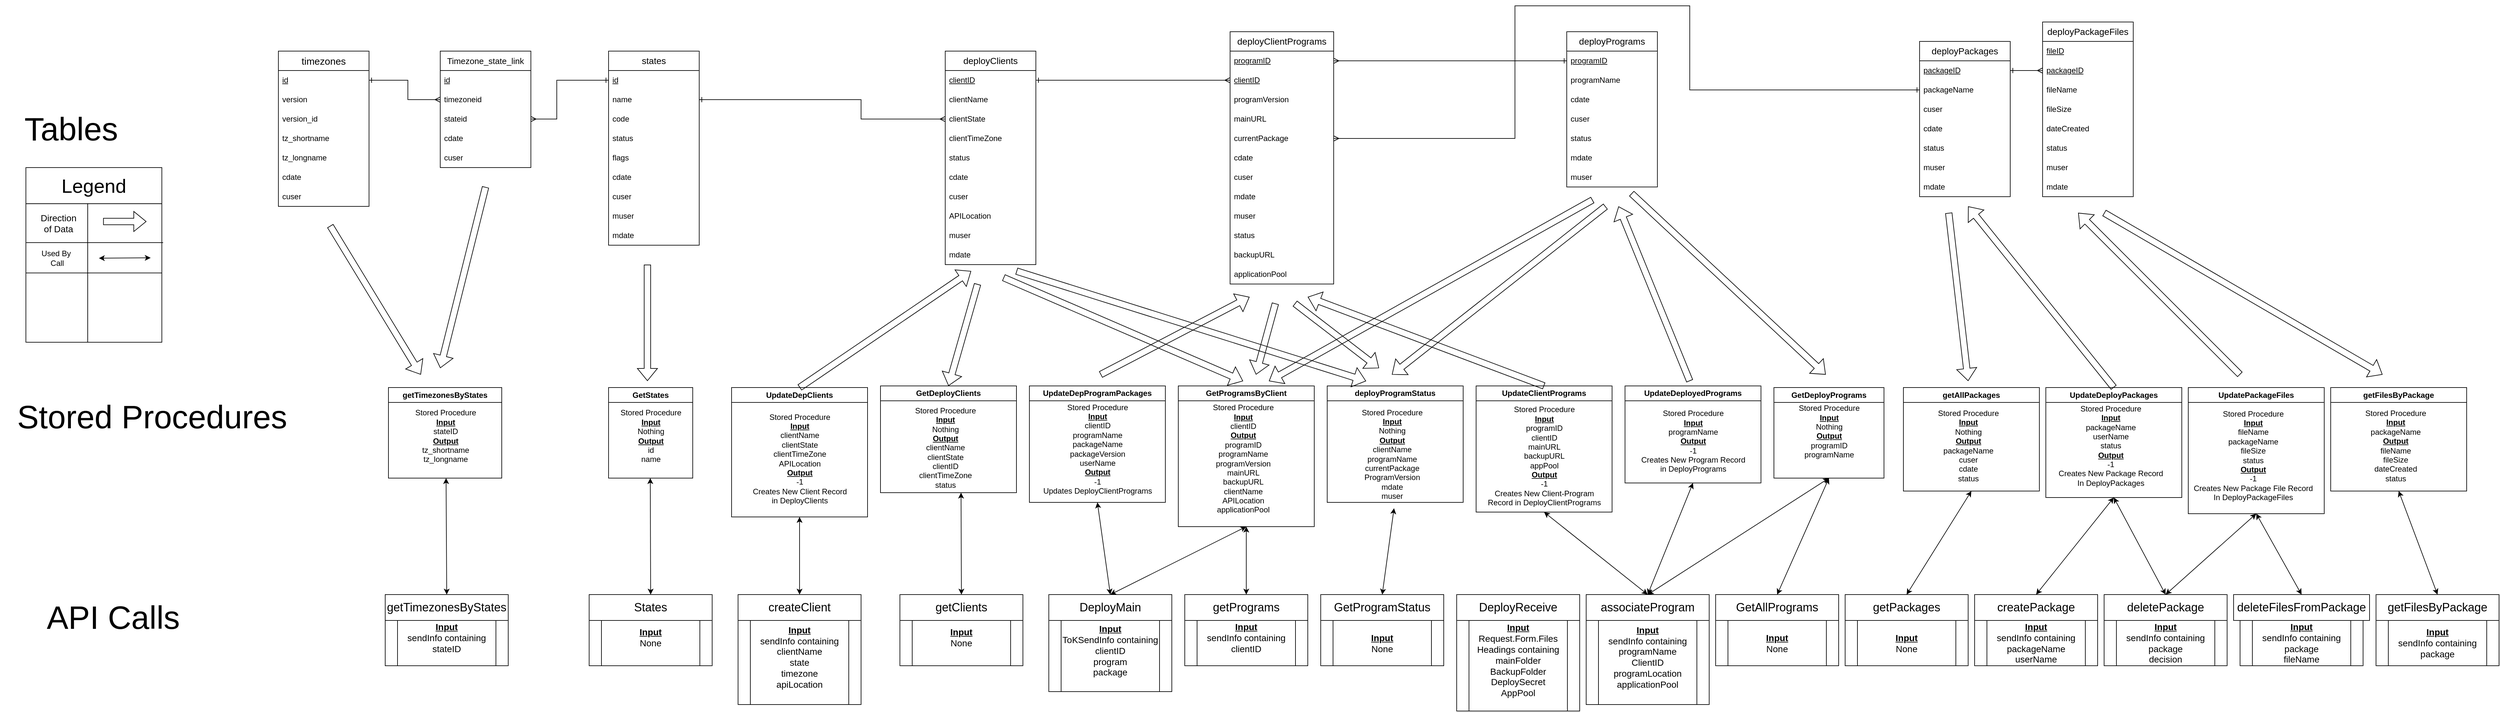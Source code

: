 <mxfile version="26.0.10">
  <diagram name="Page-1" id="Q_kMsOYWBfaB07XPrnpn">
    <mxGraphModel dx="3387" dy="944" grid="1" gridSize="10" guides="1" tooltips="1" connect="1" arrows="1" fold="1" page="1" pageScale="1" pageWidth="850" pageHeight="1100" math="0" shadow="0">
      <root>
        <mxCell id="0" />
        <mxCell id="1" parent="0" />
        <mxCell id="QqzyqbhZqChSag3ZliqI-244" value="" style="endArrow=classic;startArrow=classic;html=1;rounded=0;entryX=0.5;entryY=1;entryDx=0;entryDy=0;exitX=0.5;exitY=0;exitDx=0;exitDy=0;" parent="1" source="QqzyqbhZqChSag3ZliqI-240" target="QqzyqbhZqChSag3ZliqI-68" edge="1">
          <mxGeometry width="50" height="50" relative="1" as="geometry">
            <mxPoint x="930" y="880" as="sourcePoint" />
            <mxPoint x="705" y="803" as="targetPoint" />
            <Array as="points" />
          </mxGeometry>
        </mxCell>
        <mxCell id="QqzyqbhZqChSag3ZliqI-1" value="deployClients" style="swimlane;fontStyle=0;childLayout=stackLayout;horizontal=1;startSize=30;horizontalStack=0;resizeParent=1;resizeParentMax=0;resizeLast=0;collapsible=1;marginBottom=0;whiteSpace=wrap;html=1;fontSize=14;" parent="1" vertex="1">
          <mxGeometry x="-230" y="80" width="140" height="330" as="geometry" />
        </mxCell>
        <mxCell id="QqzyqbhZqChSag3ZliqI-2" value="clientID" style="text;strokeColor=none;fillColor=none;align=left;verticalAlign=middle;spacingLeft=4;spacingRight=4;overflow=hidden;points=[[0,0.5],[1,0.5]];portConstraint=eastwest;rotatable=0;whiteSpace=wrap;html=1;fontStyle=4" parent="QqzyqbhZqChSag3ZliqI-1" vertex="1">
          <mxGeometry y="30" width="140" height="30" as="geometry" />
        </mxCell>
        <mxCell id="QqzyqbhZqChSag3ZliqI-3" value="clientName" style="text;strokeColor=none;fillColor=none;align=left;verticalAlign=middle;spacingLeft=4;spacingRight=4;overflow=hidden;points=[[0,0.5],[1,0.5]];portConstraint=eastwest;rotatable=0;whiteSpace=wrap;html=1;" parent="QqzyqbhZqChSag3ZliqI-1" vertex="1">
          <mxGeometry y="60" width="140" height="30" as="geometry" />
        </mxCell>
        <mxCell id="QqzyqbhZqChSag3ZliqI-4" value="clientState" style="text;strokeColor=none;fillColor=none;align=left;verticalAlign=middle;spacingLeft=4;spacingRight=4;overflow=hidden;points=[[0,0.5],[1,0.5]];portConstraint=eastwest;rotatable=0;whiteSpace=wrap;html=1;" parent="QqzyqbhZqChSag3ZliqI-1" vertex="1">
          <mxGeometry y="90" width="140" height="30" as="geometry" />
        </mxCell>
        <mxCell id="QqzyqbhZqChSag3ZliqI-31" value="clientTimeZone" style="text;strokeColor=none;fillColor=none;align=left;verticalAlign=middle;spacingLeft=4;spacingRight=4;overflow=hidden;points=[[0,0.5],[1,0.5]];portConstraint=eastwest;rotatable=0;whiteSpace=wrap;html=1;" parent="QqzyqbhZqChSag3ZliqI-1" vertex="1">
          <mxGeometry y="120" width="140" height="30" as="geometry" />
        </mxCell>
        <mxCell id="QqzyqbhZqChSag3ZliqI-32" value="status" style="text;strokeColor=none;fillColor=none;align=left;verticalAlign=middle;spacingLeft=4;spacingRight=4;overflow=hidden;points=[[0,0.5],[1,0.5]];portConstraint=eastwest;rotatable=0;whiteSpace=wrap;html=1;" parent="QqzyqbhZqChSag3ZliqI-1" vertex="1">
          <mxGeometry y="150" width="140" height="30" as="geometry" />
        </mxCell>
        <mxCell id="QqzyqbhZqChSag3ZliqI-33" value="cdate" style="text;strokeColor=none;fillColor=none;align=left;verticalAlign=middle;spacingLeft=4;spacingRight=4;overflow=hidden;points=[[0,0.5],[1,0.5]];portConstraint=eastwest;rotatable=0;whiteSpace=wrap;html=1;" parent="QqzyqbhZqChSag3ZliqI-1" vertex="1">
          <mxGeometry y="180" width="140" height="30" as="geometry" />
        </mxCell>
        <mxCell id="QqzyqbhZqChSag3ZliqI-34" value="cuser" style="text;strokeColor=none;fillColor=none;align=left;verticalAlign=middle;spacingLeft=4;spacingRight=4;overflow=hidden;points=[[0,0.5],[1,0.5]];portConstraint=eastwest;rotatable=0;whiteSpace=wrap;html=1;" parent="QqzyqbhZqChSag3ZliqI-1" vertex="1">
          <mxGeometry y="210" width="140" height="30" as="geometry" />
        </mxCell>
        <mxCell id="QqzyqbhZqChSag3ZliqI-35" value="APILocation" style="text;strokeColor=none;fillColor=none;align=left;verticalAlign=middle;spacingLeft=4;spacingRight=4;overflow=hidden;points=[[0,0.5],[1,0.5]];portConstraint=eastwest;rotatable=0;whiteSpace=wrap;html=1;" parent="QqzyqbhZqChSag3ZliqI-1" vertex="1">
          <mxGeometry y="240" width="140" height="30" as="geometry" />
        </mxCell>
        <mxCell id="QqzyqbhZqChSag3ZliqI-36" value="muser" style="text;strokeColor=none;fillColor=none;align=left;verticalAlign=middle;spacingLeft=4;spacingRight=4;overflow=hidden;points=[[0,0.5],[1,0.5]];portConstraint=eastwest;rotatable=0;whiteSpace=wrap;html=1;" parent="QqzyqbhZqChSag3ZliqI-1" vertex="1">
          <mxGeometry y="270" width="140" height="30" as="geometry" />
        </mxCell>
        <mxCell id="QqzyqbhZqChSag3ZliqI-37" value="mdate" style="text;strokeColor=none;fillColor=none;align=left;verticalAlign=middle;spacingLeft=4;spacingRight=4;overflow=hidden;points=[[0,0.5],[1,0.5]];portConstraint=eastwest;rotatable=0;whiteSpace=wrap;html=1;" parent="QqzyqbhZqChSag3ZliqI-1" vertex="1">
          <mxGeometry y="300" width="140" height="30" as="geometry" />
        </mxCell>
        <mxCell id="QqzyqbhZqChSag3ZliqI-7" value="deployPrograms" style="swimlane;fontStyle=0;childLayout=stackLayout;horizontal=1;startSize=30;horizontalStack=0;resizeParent=1;resizeParentMax=0;resizeLast=0;collapsible=1;marginBottom=0;whiteSpace=wrap;html=1;fontSize=14;" parent="1" vertex="1">
          <mxGeometry x="730" y="50" width="140" height="240" as="geometry" />
        </mxCell>
        <mxCell id="QqzyqbhZqChSag3ZliqI-8" value="&lt;u&gt;programID&lt;/u&gt;" style="text;strokeColor=none;fillColor=none;align=left;verticalAlign=middle;spacingLeft=4;spacingRight=4;overflow=hidden;points=[[0,0.5],[1,0.5]];portConstraint=eastwest;rotatable=0;whiteSpace=wrap;html=1;" parent="QqzyqbhZqChSag3ZliqI-7" vertex="1">
          <mxGeometry y="30" width="140" height="30" as="geometry" />
        </mxCell>
        <mxCell id="QqzyqbhZqChSag3ZliqI-9" value="programName" style="text;strokeColor=none;fillColor=none;align=left;verticalAlign=middle;spacingLeft=4;spacingRight=4;overflow=hidden;points=[[0,0.5],[1,0.5]];portConstraint=eastwest;rotatable=0;whiteSpace=wrap;html=1;" parent="QqzyqbhZqChSag3ZliqI-7" vertex="1">
          <mxGeometry y="60" width="140" height="30" as="geometry" />
        </mxCell>
        <mxCell id="QqzyqbhZqChSag3ZliqI-10" value="cdate" style="text;strokeColor=none;fillColor=none;align=left;verticalAlign=middle;spacingLeft=4;spacingRight=4;overflow=hidden;points=[[0,0.5],[1,0.5]];portConstraint=eastwest;rotatable=0;whiteSpace=wrap;html=1;" parent="QqzyqbhZqChSag3ZliqI-7" vertex="1">
          <mxGeometry y="90" width="140" height="30" as="geometry" />
        </mxCell>
        <mxCell id="QqzyqbhZqChSag3ZliqI-38" value="cuser" style="text;strokeColor=none;fillColor=none;align=left;verticalAlign=middle;spacingLeft=4;spacingRight=4;overflow=hidden;points=[[0,0.5],[1,0.5]];portConstraint=eastwest;rotatable=0;whiteSpace=wrap;html=1;" parent="QqzyqbhZqChSag3ZliqI-7" vertex="1">
          <mxGeometry y="120" width="140" height="30" as="geometry" />
        </mxCell>
        <mxCell id="QqzyqbhZqChSag3ZliqI-39" value="status" style="text;strokeColor=none;fillColor=none;align=left;verticalAlign=middle;spacingLeft=4;spacingRight=4;overflow=hidden;points=[[0,0.5],[1,0.5]];portConstraint=eastwest;rotatable=0;whiteSpace=wrap;html=1;" parent="QqzyqbhZqChSag3ZliqI-7" vertex="1">
          <mxGeometry y="150" width="140" height="30" as="geometry" />
        </mxCell>
        <mxCell id="QqzyqbhZqChSag3ZliqI-40" value="mdate" style="text;strokeColor=none;fillColor=none;align=left;verticalAlign=middle;spacingLeft=4;spacingRight=4;overflow=hidden;points=[[0,0.5],[1,0.5]];portConstraint=eastwest;rotatable=0;whiteSpace=wrap;html=1;" parent="QqzyqbhZqChSag3ZliqI-7" vertex="1">
          <mxGeometry y="180" width="140" height="30" as="geometry" />
        </mxCell>
        <mxCell id="QqzyqbhZqChSag3ZliqI-41" value="muser" style="text;strokeColor=none;fillColor=none;align=left;verticalAlign=middle;spacingLeft=4;spacingRight=4;overflow=hidden;points=[[0,0.5],[1,0.5]];portConstraint=eastwest;rotatable=0;whiteSpace=wrap;html=1;" parent="QqzyqbhZqChSag3ZliqI-7" vertex="1">
          <mxGeometry y="210" width="140" height="30" as="geometry" />
        </mxCell>
        <mxCell id="QqzyqbhZqChSag3ZliqI-15" value="deployClientPrograms" style="swimlane;fontStyle=0;childLayout=stackLayout;horizontal=1;startSize=30;horizontalStack=0;resizeParent=1;resizeParentMax=0;resizeLast=0;collapsible=1;marginBottom=0;whiteSpace=wrap;html=1;fontSize=14;" parent="1" vertex="1">
          <mxGeometry x="210" y="50" width="160" height="390" as="geometry" />
        </mxCell>
        <mxCell id="QqzyqbhZqChSag3ZliqI-16" value="programID" style="text;strokeColor=none;fillColor=none;align=left;verticalAlign=middle;spacingLeft=4;spacingRight=4;overflow=hidden;points=[[0,0.5],[1,0.5]];portConstraint=eastwest;rotatable=0;whiteSpace=wrap;html=1;fontStyle=4" parent="QqzyqbhZqChSag3ZliqI-15" vertex="1">
          <mxGeometry y="30" width="160" height="30" as="geometry" />
        </mxCell>
        <mxCell id="QqzyqbhZqChSag3ZliqI-17" value="clientID" style="text;strokeColor=none;fillColor=none;align=left;verticalAlign=middle;spacingLeft=4;spacingRight=4;overflow=hidden;points=[[0,0.5],[1,0.5]];portConstraint=eastwest;rotatable=0;whiteSpace=wrap;html=1;fontStyle=4" parent="QqzyqbhZqChSag3ZliqI-15" vertex="1">
          <mxGeometry y="60" width="160" height="30" as="geometry" />
        </mxCell>
        <mxCell id="QqzyqbhZqChSag3ZliqI-18" value="programVersion" style="text;strokeColor=none;fillColor=none;align=left;verticalAlign=middle;spacingLeft=4;spacingRight=4;overflow=hidden;points=[[0,0.5],[1,0.5]];portConstraint=eastwest;rotatable=0;whiteSpace=wrap;html=1;" parent="QqzyqbhZqChSag3ZliqI-15" vertex="1">
          <mxGeometry y="90" width="160" height="30" as="geometry" />
        </mxCell>
        <mxCell id="QqzyqbhZqChSag3ZliqI-42" value="mainURL" style="text;strokeColor=none;fillColor=none;align=left;verticalAlign=middle;spacingLeft=4;spacingRight=4;overflow=hidden;points=[[0,0.5],[1,0.5]];portConstraint=eastwest;rotatable=0;whiteSpace=wrap;html=1;" parent="QqzyqbhZqChSag3ZliqI-15" vertex="1">
          <mxGeometry y="120" width="160" height="30" as="geometry" />
        </mxCell>
        <mxCell id="QqzyqbhZqChSag3ZliqI-43" value="currentPackage" style="text;strokeColor=none;fillColor=none;align=left;verticalAlign=middle;spacingLeft=4;spacingRight=4;overflow=hidden;points=[[0,0.5],[1,0.5]];portConstraint=eastwest;rotatable=0;whiteSpace=wrap;html=1;" parent="QqzyqbhZqChSag3ZliqI-15" vertex="1">
          <mxGeometry y="150" width="160" height="30" as="geometry" />
        </mxCell>
        <mxCell id="QqzyqbhZqChSag3ZliqI-44" value="cdate" style="text;strokeColor=none;fillColor=none;align=left;verticalAlign=middle;spacingLeft=4;spacingRight=4;overflow=hidden;points=[[0,0.5],[1,0.5]];portConstraint=eastwest;rotatable=0;whiteSpace=wrap;html=1;" parent="QqzyqbhZqChSag3ZliqI-15" vertex="1">
          <mxGeometry y="180" width="160" height="30" as="geometry" />
        </mxCell>
        <mxCell id="QqzyqbhZqChSag3ZliqI-45" value="cuser" style="text;strokeColor=none;fillColor=none;align=left;verticalAlign=middle;spacingLeft=4;spacingRight=4;overflow=hidden;points=[[0,0.5],[1,0.5]];portConstraint=eastwest;rotatable=0;whiteSpace=wrap;html=1;" parent="QqzyqbhZqChSag3ZliqI-15" vertex="1">
          <mxGeometry y="210" width="160" height="30" as="geometry" />
        </mxCell>
        <mxCell id="QqzyqbhZqChSag3ZliqI-46" value="mdate" style="text;strokeColor=none;fillColor=none;align=left;verticalAlign=middle;spacingLeft=4;spacingRight=4;overflow=hidden;points=[[0,0.5],[1,0.5]];portConstraint=eastwest;rotatable=0;whiteSpace=wrap;html=1;" parent="QqzyqbhZqChSag3ZliqI-15" vertex="1">
          <mxGeometry y="240" width="160" height="30" as="geometry" />
        </mxCell>
        <mxCell id="QqzyqbhZqChSag3ZliqI-47" value="muser" style="text;strokeColor=none;fillColor=none;align=left;verticalAlign=middle;spacingLeft=4;spacingRight=4;overflow=hidden;points=[[0,0.5],[1,0.5]];portConstraint=eastwest;rotatable=0;whiteSpace=wrap;html=1;" parent="QqzyqbhZqChSag3ZliqI-15" vertex="1">
          <mxGeometry y="270" width="160" height="30" as="geometry" />
        </mxCell>
        <mxCell id="QqzyqbhZqChSag3ZliqI-48" value="status" style="text;strokeColor=none;fillColor=none;align=left;verticalAlign=middle;spacingLeft=4;spacingRight=4;overflow=hidden;points=[[0,0.5],[1,0.5]];portConstraint=eastwest;rotatable=0;whiteSpace=wrap;html=1;" parent="QqzyqbhZqChSag3ZliqI-15" vertex="1">
          <mxGeometry y="300" width="160" height="30" as="geometry" />
        </mxCell>
        <mxCell id="QqzyqbhZqChSag3ZliqI-49" value="backupURL" style="text;strokeColor=none;fillColor=none;align=left;verticalAlign=middle;spacingLeft=4;spacingRight=4;overflow=hidden;points=[[0,0.5],[1,0.5]];portConstraint=eastwest;rotatable=0;whiteSpace=wrap;html=1;" parent="QqzyqbhZqChSag3ZliqI-15" vertex="1">
          <mxGeometry y="330" width="160" height="30" as="geometry" />
        </mxCell>
        <mxCell id="QqzyqbhZqChSag3ZliqI-50" value="applicationPool" style="text;strokeColor=none;fillColor=none;align=left;verticalAlign=middle;spacingLeft=4;spacingRight=4;overflow=hidden;points=[[0,0.5],[1,0.5]];portConstraint=eastwest;rotatable=0;whiteSpace=wrap;html=1;" parent="QqzyqbhZqChSag3ZliqI-15" vertex="1">
          <mxGeometry y="360" width="160" height="30" as="geometry" />
        </mxCell>
        <mxCell id="QqzyqbhZqChSag3ZliqI-23" value="deployPackages" style="swimlane;fontStyle=0;childLayout=stackLayout;horizontal=1;startSize=30;horizontalStack=0;resizeParent=1;resizeParentMax=0;resizeLast=0;collapsible=1;marginBottom=0;whiteSpace=wrap;html=1;fontSize=14;" parent="1" vertex="1">
          <mxGeometry x="1275" y="65" width="140" height="240" as="geometry" />
        </mxCell>
        <mxCell id="QqzyqbhZqChSag3ZliqI-24" value="&lt;u&gt;packageID&lt;/u&gt;" style="text;strokeColor=none;fillColor=none;align=left;verticalAlign=middle;spacingLeft=4;spacingRight=4;overflow=hidden;points=[[0,0.5],[1,0.5]];portConstraint=eastwest;rotatable=0;whiteSpace=wrap;html=1;" parent="QqzyqbhZqChSag3ZliqI-23" vertex="1">
          <mxGeometry y="30" width="140" height="30" as="geometry" />
        </mxCell>
        <mxCell id="QqzyqbhZqChSag3ZliqI-25" value="packageName" style="text;strokeColor=none;fillColor=none;align=left;verticalAlign=middle;spacingLeft=4;spacingRight=4;overflow=hidden;points=[[0,0.5],[1,0.5]];portConstraint=eastwest;rotatable=0;whiteSpace=wrap;html=1;" parent="QqzyqbhZqChSag3ZliqI-23" vertex="1">
          <mxGeometry y="60" width="140" height="30" as="geometry" />
        </mxCell>
        <mxCell id="QqzyqbhZqChSag3ZliqI-26" value="cuser" style="text;strokeColor=none;fillColor=none;align=left;verticalAlign=middle;spacingLeft=4;spacingRight=4;overflow=hidden;points=[[0,0.5],[1,0.5]];portConstraint=eastwest;rotatable=0;whiteSpace=wrap;html=1;" parent="QqzyqbhZqChSag3ZliqI-23" vertex="1">
          <mxGeometry y="90" width="140" height="30" as="geometry" />
        </mxCell>
        <mxCell id="QqzyqbhZqChSag3ZliqI-54" value="cdate" style="text;strokeColor=none;fillColor=none;align=left;verticalAlign=middle;spacingLeft=4;spacingRight=4;overflow=hidden;points=[[0,0.5],[1,0.5]];portConstraint=eastwest;rotatable=0;whiteSpace=wrap;html=1;" parent="QqzyqbhZqChSag3ZliqI-23" vertex="1">
          <mxGeometry y="120" width="140" height="30" as="geometry" />
        </mxCell>
        <mxCell id="QqzyqbhZqChSag3ZliqI-55" value="status" style="text;strokeColor=none;fillColor=none;align=left;verticalAlign=middle;spacingLeft=4;spacingRight=4;overflow=hidden;points=[[0,0.5],[1,0.5]];portConstraint=eastwest;rotatable=0;whiteSpace=wrap;html=1;" parent="QqzyqbhZqChSag3ZliqI-23" vertex="1">
          <mxGeometry y="150" width="140" height="30" as="geometry" />
        </mxCell>
        <mxCell id="QqzyqbhZqChSag3ZliqI-56" value="muser" style="text;strokeColor=none;fillColor=none;align=left;verticalAlign=middle;spacingLeft=4;spacingRight=4;overflow=hidden;points=[[0,0.5],[1,0.5]];portConstraint=eastwest;rotatable=0;whiteSpace=wrap;html=1;" parent="QqzyqbhZqChSag3ZliqI-23" vertex="1">
          <mxGeometry y="180" width="140" height="30" as="geometry" />
        </mxCell>
        <mxCell id="QqzyqbhZqChSag3ZliqI-57" value="mdate" style="text;strokeColor=none;fillColor=none;align=left;verticalAlign=middle;spacingLeft=4;spacingRight=4;overflow=hidden;points=[[0,0.5],[1,0.5]];portConstraint=eastwest;rotatable=0;whiteSpace=wrap;html=1;" parent="QqzyqbhZqChSag3ZliqI-23" vertex="1">
          <mxGeometry y="210" width="140" height="30" as="geometry" />
        </mxCell>
        <mxCell id="QqzyqbhZqChSag3ZliqI-27" value="deployPackageFiles" style="swimlane;fontStyle=0;childLayout=stackLayout;horizontal=1;startSize=30;horizontalStack=0;resizeParent=1;resizeParentMax=0;resizeLast=0;collapsible=1;marginBottom=0;whiteSpace=wrap;html=1;fontSize=14;" parent="1" vertex="1">
          <mxGeometry x="1465" y="35" width="140" height="270" as="geometry" />
        </mxCell>
        <mxCell id="QqzyqbhZqChSag3ZliqI-28" value="fileID" style="text;strokeColor=none;fillColor=none;align=left;verticalAlign=middle;spacingLeft=4;spacingRight=4;overflow=hidden;points=[[0,0.5],[1,0.5]];portConstraint=eastwest;rotatable=0;whiteSpace=wrap;html=1;fontStyle=4" parent="QqzyqbhZqChSag3ZliqI-27" vertex="1">
          <mxGeometry y="30" width="140" height="30" as="geometry" />
        </mxCell>
        <mxCell id="QqzyqbhZqChSag3ZliqI-29" value="packageID" style="text;strokeColor=none;fillColor=none;align=left;verticalAlign=middle;spacingLeft=4;spacingRight=4;overflow=hidden;points=[[0,0.5],[1,0.5]];portConstraint=eastwest;rotatable=0;whiteSpace=wrap;html=1;fontStyle=4" parent="QqzyqbhZqChSag3ZliqI-27" vertex="1">
          <mxGeometry y="60" width="140" height="30" as="geometry" />
        </mxCell>
        <mxCell id="QqzyqbhZqChSag3ZliqI-30" value="fileName" style="text;strokeColor=none;fillColor=none;align=left;verticalAlign=middle;spacingLeft=4;spacingRight=4;overflow=hidden;points=[[0,0.5],[1,0.5]];portConstraint=eastwest;rotatable=0;whiteSpace=wrap;html=1;" parent="QqzyqbhZqChSag3ZliqI-27" vertex="1">
          <mxGeometry y="90" width="140" height="30" as="geometry" />
        </mxCell>
        <mxCell id="QqzyqbhZqChSag3ZliqI-58" value="fileSize" style="text;strokeColor=none;fillColor=none;align=left;verticalAlign=middle;spacingLeft=4;spacingRight=4;overflow=hidden;points=[[0,0.5],[1,0.5]];portConstraint=eastwest;rotatable=0;whiteSpace=wrap;html=1;" parent="QqzyqbhZqChSag3ZliqI-27" vertex="1">
          <mxGeometry y="120" width="140" height="30" as="geometry" />
        </mxCell>
        <mxCell id="QqzyqbhZqChSag3ZliqI-59" value="dateCreated" style="text;strokeColor=none;fillColor=none;align=left;verticalAlign=middle;spacingLeft=4;spacingRight=4;overflow=hidden;points=[[0,0.5],[1,0.5]];portConstraint=eastwest;rotatable=0;whiteSpace=wrap;html=1;" parent="QqzyqbhZqChSag3ZliqI-27" vertex="1">
          <mxGeometry y="150" width="140" height="30" as="geometry" />
        </mxCell>
        <mxCell id="QqzyqbhZqChSag3ZliqI-60" value="status" style="text;strokeColor=none;fillColor=none;align=left;verticalAlign=middle;spacingLeft=4;spacingRight=4;overflow=hidden;points=[[0,0.5],[1,0.5]];portConstraint=eastwest;rotatable=0;whiteSpace=wrap;html=1;" parent="QqzyqbhZqChSag3ZliqI-27" vertex="1">
          <mxGeometry y="180" width="140" height="30" as="geometry" />
        </mxCell>
        <mxCell id="QqzyqbhZqChSag3ZliqI-61" value="muser" style="text;strokeColor=none;fillColor=none;align=left;verticalAlign=middle;spacingLeft=4;spacingRight=4;overflow=hidden;points=[[0,0.5],[1,0.5]];portConstraint=eastwest;rotatable=0;whiteSpace=wrap;html=1;" parent="QqzyqbhZqChSag3ZliqI-27" vertex="1">
          <mxGeometry y="210" width="140" height="30" as="geometry" />
        </mxCell>
        <mxCell id="QqzyqbhZqChSag3ZliqI-62" value="mdate" style="text;strokeColor=none;fillColor=none;align=left;verticalAlign=middle;spacingLeft=4;spacingRight=4;overflow=hidden;points=[[0,0.5],[1,0.5]];portConstraint=eastwest;rotatable=0;whiteSpace=wrap;html=1;" parent="QqzyqbhZqChSag3ZliqI-27" vertex="1">
          <mxGeometry y="240" width="140" height="30" as="geometry" />
        </mxCell>
        <mxCell id="QqzyqbhZqChSag3ZliqI-53" value="" style="endArrow=ERone;html=1;rounded=0;exitX=1;exitY=0.5;exitDx=0;exitDy=0;entryX=0;entryY=0.5;entryDx=0;entryDy=0;startArrow=ERmany;startFill=0;endFill=0;" parent="1" source="QqzyqbhZqChSag3ZliqI-16" target="QqzyqbhZqChSag3ZliqI-8" edge="1">
          <mxGeometry width="50" height="50" relative="1" as="geometry">
            <mxPoint x="570" y="130" as="sourcePoint" />
            <mxPoint x="620" y="80" as="targetPoint" />
          </mxGeometry>
        </mxCell>
        <mxCell id="QqzyqbhZqChSag3ZliqI-63" value="" style="endArrow=ERmany;html=1;rounded=0;exitX=1;exitY=0.5;exitDx=0;exitDy=0;entryX=0;entryY=0.5;entryDx=0;entryDy=0;startArrow=ERone;startFill=0;endFill=0;" parent="1" source="QqzyqbhZqChSag3ZliqI-24" target="QqzyqbhZqChSag3ZliqI-29" edge="1">
          <mxGeometry width="50" height="50" relative="1" as="geometry">
            <mxPoint x="1545" y="65" as="sourcePoint" />
            <mxPoint x="1595" y="15" as="targetPoint" />
          </mxGeometry>
        </mxCell>
        <mxCell id="QqzyqbhZqChSag3ZliqI-64" value="" style="endArrow=ERone;html=1;rounded=0;exitX=1;exitY=0.5;exitDx=0;exitDy=0;entryX=0;entryY=0.5;entryDx=0;entryDy=0;startArrow=ERmany;startFill=0;endFill=0;" parent="1" source="QqzyqbhZqChSag3ZliqI-43" target="QqzyqbhZqChSag3ZliqI-25" edge="1">
          <mxGeometry width="50" height="50" relative="1" as="geometry">
            <mxPoint x="560" y="350" as="sourcePoint" />
            <mxPoint x="610" y="300" as="targetPoint" />
            <Array as="points">
              <mxPoint x="650" y="215" />
              <mxPoint x="650" y="10" />
              <mxPoint x="920" y="10" />
              <mxPoint x="920" y="140" />
            </Array>
          </mxGeometry>
        </mxCell>
        <mxCell id="QqzyqbhZqChSag3ZliqI-65" value="" style="endArrow=ERmany;html=1;rounded=0;exitX=1;exitY=0.5;exitDx=0;exitDy=0;entryX=0;entryY=0.5;entryDx=0;entryDy=0;startArrow=ERone;startFill=0;endFill=0;" parent="1" source="QqzyqbhZqChSag3ZliqI-2" target="QqzyqbhZqChSag3ZliqI-17" edge="1">
          <mxGeometry width="50" height="50" relative="1" as="geometry">
            <mxPoint x="120" y="500" as="sourcePoint" />
            <mxPoint x="220" y="500" as="targetPoint" />
          </mxGeometry>
        </mxCell>
        <mxCell id="QqzyqbhZqChSag3ZliqI-66" value="GetDeployClients" style="swimlane;whiteSpace=wrap;html=1;" parent="1" vertex="1">
          <mxGeometry x="-330" y="597.5" width="210" height="165" as="geometry">
            <mxRectangle x="-320" y="640" width="150" height="30" as="alternateBounds" />
          </mxGeometry>
        </mxCell>
        <mxCell id="QqzyqbhZqChSag3ZliqI-67" value="Stored Procedure&lt;div&gt;&lt;b&gt;&lt;u&gt;Input&lt;/u&gt;&lt;/b&gt;&lt;/div&gt;&lt;div&gt;Nothing&lt;/div&gt;&lt;div&gt;&lt;b&gt;&lt;u&gt;Output&lt;/u&gt;&lt;/b&gt;&lt;/div&gt;&lt;div&gt;clientName&lt;/div&gt;&lt;div&gt;clientState&lt;/div&gt;&lt;div&gt;clientID&lt;/div&gt;&lt;div&gt;clientTimeZone&lt;/div&gt;&lt;div&gt;status&lt;/div&gt;" style="text;html=1;align=center;verticalAlign=middle;resizable=0;points=[];autosize=1;strokeColor=none;fillColor=none;" parent="QqzyqbhZqChSag3ZliqI-66" vertex="1">
          <mxGeometry x="40" y="25" width="120" height="140" as="geometry" />
        </mxCell>
        <mxCell id="QqzyqbhZqChSag3ZliqI-68" value="GetDeployPrograms" style="swimlane;whiteSpace=wrap;html=1;" parent="1" vertex="1">
          <mxGeometry x="1050" y="600" width="170" height="140" as="geometry">
            <mxRectangle x="690" y="430" width="140" height="30" as="alternateBounds" />
          </mxGeometry>
        </mxCell>
        <mxCell id="QqzyqbhZqChSag3ZliqI-69" value="Stored Procedure&lt;div&gt;&lt;b&gt;&lt;u&gt;Input&lt;/u&gt;&lt;/b&gt;&lt;/div&gt;&lt;div&gt;Nothing&lt;/div&gt;&lt;div&gt;&lt;b&gt;&lt;u&gt;Output&lt;/u&gt;&lt;/b&gt;&lt;/div&gt;&lt;div&gt;programID&lt;/div&gt;&lt;div&gt;programName&lt;/div&gt;&lt;div&gt;&lt;br&gt;&lt;/div&gt;" style="text;html=1;align=center;verticalAlign=middle;resizable=0;points=[];autosize=1;strokeColor=none;fillColor=none;" parent="QqzyqbhZqChSag3ZliqI-68" vertex="1">
          <mxGeometry x="25" y="20" width="120" height="110" as="geometry" />
        </mxCell>
        <mxCell id="QqzyqbhZqChSag3ZliqI-70" value="GetProgramsByClient" style="swimlane;whiteSpace=wrap;html=1;" parent="1" vertex="1">
          <mxGeometry x="130" y="597.5" width="210" height="217.5" as="geometry">
            <mxRectangle x="60" y="640" width="195" height="30" as="alternateBounds" />
          </mxGeometry>
        </mxCell>
        <mxCell id="QqzyqbhZqChSag3ZliqI-71" value="Stored Procedure&lt;div&gt;&lt;b&gt;&lt;u&gt;Input&lt;/u&gt;&lt;/b&gt;&lt;/div&gt;&lt;div&gt;clientID&lt;/div&gt;&lt;div&gt;&lt;b&gt;&lt;u&gt;Output&lt;/u&gt;&lt;/b&gt;&lt;/div&gt;&lt;div&gt;programID&lt;/div&gt;&lt;div&gt;programName&lt;/div&gt;&lt;div&gt;programVersion&lt;/div&gt;&lt;div&gt;mainURL&lt;/div&gt;&lt;div&gt;backupURL&lt;/div&gt;&lt;div&gt;clientName&lt;/div&gt;&lt;div&gt;APILocation&lt;/div&gt;&lt;div&gt;applicationPool&lt;/div&gt;" style="text;html=1;align=center;verticalAlign=middle;resizable=0;points=[];autosize=1;strokeColor=none;fillColor=none;" parent="QqzyqbhZqChSag3ZliqI-70" vertex="1">
          <mxGeometry x="40" y="17.5" width="120" height="190" as="geometry" />
        </mxCell>
        <mxCell id="QqzyqbhZqChSag3ZliqI-72" value="getAllPackages" style="swimlane;whiteSpace=wrap;html=1;" parent="1" vertex="1">
          <mxGeometry x="1250" y="600" width="210" height="160" as="geometry">
            <mxRectangle x="990" y="650" width="140" height="30" as="alternateBounds" />
          </mxGeometry>
        </mxCell>
        <mxCell id="QqzyqbhZqChSag3ZliqI-73" value="Stored Procedure&lt;div&gt;&lt;b&gt;&lt;u&gt;Input&lt;/u&gt;&lt;/b&gt;&lt;/div&gt;&lt;div&gt;Nothing&lt;/div&gt;&lt;div&gt;&lt;b&gt;&lt;u&gt;Output&lt;/u&gt;&lt;/b&gt;&lt;/div&gt;&lt;div&gt;packageName&lt;/div&gt;&lt;div&gt;cuser&lt;/div&gt;&lt;div&gt;cdate&lt;/div&gt;&lt;div&gt;status&lt;/div&gt;" style="text;html=1;align=center;verticalAlign=middle;resizable=0;points=[];autosize=1;strokeColor=none;fillColor=none;" parent="QqzyqbhZqChSag3ZliqI-72" vertex="1">
          <mxGeometry x="40" y="25" width="120" height="130" as="geometry" />
        </mxCell>
        <mxCell id="QqzyqbhZqChSag3ZliqI-74" value="getFilesByPackage" style="swimlane;whiteSpace=wrap;html=1;" parent="1" vertex="1">
          <mxGeometry x="1910" y="600" width="210" height="160" as="geometry">
            <mxRectangle x="1660" y="640" width="140" height="30" as="alternateBounds" />
          </mxGeometry>
        </mxCell>
        <mxCell id="QqzyqbhZqChSag3ZliqI-75" value="Stored Procedure&lt;div&gt;&lt;b&gt;&lt;u&gt;Input&lt;/u&gt;&lt;/b&gt;&lt;/div&gt;&lt;div&gt;packageName&lt;/div&gt;&lt;div&gt;&lt;b&gt;&lt;u&gt;Output&lt;/u&gt;&lt;/b&gt;&lt;/div&gt;&lt;div&gt;fileName&lt;/div&gt;&lt;div&gt;fileSize&lt;/div&gt;&lt;div&gt;dateCreated&lt;/div&gt;&lt;div&gt;status&lt;/div&gt;" style="text;html=1;align=center;verticalAlign=middle;resizable=0;points=[];autosize=1;strokeColor=none;fillColor=none;" parent="QqzyqbhZqChSag3ZliqI-74" vertex="1">
          <mxGeometry x="40" y="25" width="120" height="130" as="geometry" />
        </mxCell>
        <mxCell id="QqzyqbhZqChSag3ZliqI-77" value="UpdateDepProgramPackages" style="swimlane;whiteSpace=wrap;html=1;" parent="1" vertex="1">
          <mxGeometry x="-100" y="597.5" width="210" height="180" as="geometry">
            <mxRectangle x="400" y="620" width="210" height="30" as="alternateBounds" />
          </mxGeometry>
        </mxCell>
        <mxCell id="QqzyqbhZqChSag3ZliqI-78" value="Stored Procedure&lt;div&gt;&lt;b&gt;&lt;u&gt;Input&lt;/u&gt;&lt;/b&gt;&lt;/div&gt;&lt;div&gt;&lt;span style=&quot;background-color: initial;&quot;&gt;clientID&lt;/span&gt;&lt;/div&gt;&lt;div&gt;&lt;span style=&quot;background-color: initial;&quot;&gt;programName&lt;/span&gt;&lt;/div&gt;&lt;div&gt;&lt;span style=&quot;background-color: initial;&quot;&gt;packageName&lt;/span&gt;&lt;/div&gt;&lt;div&gt;&lt;span style=&quot;background-color: initial;&quot;&gt;packageVersion&lt;/span&gt;&lt;/div&gt;&lt;div&gt;&lt;span style=&quot;background-color: initial;&quot;&gt;userName&lt;/span&gt;&lt;/div&gt;&lt;div&gt;&lt;span style=&quot;background-color: initial;&quot;&gt;&lt;u style=&quot;font-weight: bold;&quot;&gt;Output&lt;/u&gt;&lt;/span&gt;&lt;br&gt;&lt;/div&gt;&lt;div&gt;-1&lt;/div&gt;&lt;div&gt;Updates DeployClientPrograms&lt;/div&gt;" style="text;html=1;align=center;verticalAlign=middle;resizable=0;points=[];autosize=1;strokeColor=none;fillColor=none;" parent="QqzyqbhZqChSag3ZliqI-77" vertex="1">
          <mxGeometry x="10" y="17.5" width="190" height="160" as="geometry" />
        </mxCell>
        <mxCell id="QqzyqbhZqChSag3ZliqI-79" value="UpdateDeployPackages" style="swimlane;whiteSpace=wrap;html=1;" parent="1" vertex="1">
          <mxGeometry x="1470" y="600" width="210" height="170" as="geometry">
            <mxRectangle x="1192" y="640" width="167" height="30" as="alternateBounds" />
          </mxGeometry>
        </mxCell>
        <mxCell id="QqzyqbhZqChSag3ZliqI-80" value="Stored Procedure&lt;div&gt;&lt;b&gt;&lt;u&gt;Input&lt;/u&gt;&lt;/b&gt;&lt;/div&gt;&lt;div&gt;packageName&lt;/div&gt;&lt;div&gt;userName&lt;/div&gt;&lt;div&gt;status&lt;/div&gt;&lt;div&gt;&lt;b&gt;&lt;u&gt;Output&lt;/u&gt;&lt;/b&gt;&lt;/div&gt;&lt;div&gt;-1&lt;/div&gt;&lt;div&gt;Creates New Package Record&lt;br&gt;In DeployPackages&lt;/div&gt;" style="text;html=1;align=center;verticalAlign=middle;resizable=0;points=[];autosize=1;strokeColor=none;fillColor=none;" parent="QqzyqbhZqChSag3ZliqI-79" vertex="1">
          <mxGeometry x="10" y="20" width="180" height="140" as="geometry" />
        </mxCell>
        <mxCell id="QqzyqbhZqChSag3ZliqI-82" value="UpdatePackageFiles" style="swimlane;whiteSpace=wrap;html=1;" parent="1" vertex="1">
          <mxGeometry x="1690" y="600" width="210" height="195" as="geometry">
            <mxRectangle x="1370" y="640" width="214" height="30" as="alternateBounds" />
          </mxGeometry>
        </mxCell>
        <mxCell id="QqzyqbhZqChSag3ZliqI-83" value="Stored Procedure&lt;div&gt;&lt;b&gt;&lt;u&gt;Input&lt;/u&gt;&lt;/b&gt;&lt;/div&gt;&lt;div&gt;fileName&lt;/div&gt;&lt;div&gt;packageName&lt;/div&gt;&lt;div&gt;fileSize&lt;/div&gt;&lt;div&gt;status&lt;/div&gt;&lt;div&gt;&lt;b&gt;&lt;u&gt;Output&lt;/u&gt;&lt;/b&gt;&lt;/div&gt;&lt;div&gt;-1&lt;/div&gt;&lt;div&gt;Creates New Package File Record&lt;br&gt;In DeployPackageFiles&lt;/div&gt;" style="text;html=1;align=center;verticalAlign=middle;resizable=0;points=[];autosize=1;strokeColor=none;fillColor=none;" parent="QqzyqbhZqChSag3ZliqI-82" vertex="1">
          <mxGeometry x="-5" y="25" width="210" height="160" as="geometry" />
        </mxCell>
        <mxCell id="QqzyqbhZqChSag3ZliqI-84" value="UpdateClientPrograms" style="swimlane;whiteSpace=wrap;html=1;" parent="1" vertex="1">
          <mxGeometry x="590" y="597.5" width="210" height="195" as="geometry">
            <mxRectangle x="340" y="830" width="200" height="30" as="alternateBounds" />
          </mxGeometry>
        </mxCell>
        <mxCell id="QqzyqbhZqChSag3ZliqI-85" value="Stored Procedure&lt;div&gt;&lt;b&gt;&lt;u&gt;Input&lt;/u&gt;&lt;/b&gt;&lt;/div&gt;&lt;div&gt;programID&lt;/div&gt;&lt;div&gt;clientID&lt;/div&gt;&lt;div&gt;mainURL&lt;/div&gt;&lt;div&gt;backupURL&lt;/div&gt;&lt;div&gt;appPool&lt;/div&gt;&lt;div&gt;&lt;b&gt;&lt;u&gt;Output&lt;/u&gt;&lt;/b&gt;&lt;/div&gt;&lt;div&gt;-1&lt;/div&gt;&lt;div&gt;Creates New Client-Program&lt;/div&gt;&lt;div&gt;Record in DeployClientPrograms&lt;/div&gt;" style="text;html=1;align=center;verticalAlign=middle;resizable=0;points=[];autosize=1;strokeColor=none;fillColor=none;" parent="QqzyqbhZqChSag3ZliqI-84" vertex="1">
          <mxGeometry x="5" y="23.75" width="200" height="170" as="geometry" />
        </mxCell>
        <mxCell id="QqzyqbhZqChSag3ZliqI-88" value="UpdateDepClients" style="swimlane;whiteSpace=wrap;html=1;" parent="1" vertex="1">
          <mxGeometry x="-560" y="600" width="210" height="200" as="geometry">
            <mxRectangle x="-540" y="640" width="140" height="30" as="alternateBounds" />
          </mxGeometry>
        </mxCell>
        <mxCell id="QqzyqbhZqChSag3ZliqI-89" value="Stored Procedure&lt;div&gt;&lt;b&gt;&lt;u&gt;Input&lt;/u&gt;&lt;/b&gt;&lt;/div&gt;&lt;div&gt;&lt;span style=&quot;background-color: initial;&quot;&gt;clientName&lt;/span&gt;&lt;/div&gt;&lt;div&gt;&lt;span style=&quot;background-color: initial;&quot;&gt;clientState&lt;/span&gt;&lt;/div&gt;&lt;div&gt;&lt;span style=&quot;background-color: initial;&quot;&gt;clientTimeZone&lt;/span&gt;&lt;/div&gt;&lt;div&gt;&lt;span style=&quot;background-color: initial;&quot;&gt;APILocation&lt;/span&gt;&lt;/div&gt;&lt;div&gt;&lt;span style=&quot;background-color: initial;&quot;&gt;&lt;u style=&quot;font-weight: bold;&quot;&gt;Output&lt;/u&gt;&lt;/span&gt;&lt;br&gt;&lt;/div&gt;&lt;div&gt;-1&lt;/div&gt;&lt;div&gt;Creates New Client Record&lt;/div&gt;&lt;div&gt;in DeployClients&lt;/div&gt;" style="text;html=1;align=center;verticalAlign=middle;resizable=0;points=[];autosize=1;strokeColor=none;fillColor=none;" parent="QqzyqbhZqChSag3ZliqI-88" vertex="1">
          <mxGeometry x="20" y="30" width="170" height="160" as="geometry" />
        </mxCell>
        <mxCell id="QqzyqbhZqChSag3ZliqI-92" value="" style="shape=flexArrow;endArrow=classic;html=1;rounded=0;entryX=0.5;entryY=0;entryDx=0;entryDy=0;" parent="1" target="QqzyqbhZqChSag3ZliqI-66" edge="1">
          <mxGeometry width="50" height="50" relative="1" as="geometry">
            <mxPoint x="-180" y="440" as="sourcePoint" />
            <mxPoint x="70" y="420" as="targetPoint" />
          </mxGeometry>
        </mxCell>
        <mxCell id="QqzyqbhZqChSag3ZliqI-96" value="" style="shape=flexArrow;endArrow=classic;html=1;rounded=0;exitX=0.5;exitY=0;exitDx=0;exitDy=0;" parent="1" source="QqzyqbhZqChSag3ZliqI-88" edge="1">
          <mxGeometry width="50" height="50" relative="1" as="geometry">
            <mxPoint x="-60" y="1040" as="sourcePoint" />
            <mxPoint x="-190" y="420" as="targetPoint" />
          </mxGeometry>
        </mxCell>
        <mxCell id="QqzyqbhZqChSag3ZliqI-97" value="" style="shape=flexArrow;endArrow=classic;html=1;rounded=0;" parent="1" edge="1">
          <mxGeometry width="50" height="50" relative="1" as="geometry">
            <mxPoint x="830" y="300" as="sourcePoint" />
            <mxPoint x="1130" y="580" as="targetPoint" />
          </mxGeometry>
        </mxCell>
        <mxCell id="QqzyqbhZqChSag3ZliqI-98" value="" style="shape=flexArrow;endArrow=classic;html=1;rounded=0;" parent="1" edge="1">
          <mxGeometry width="50" height="50" relative="1" as="geometry">
            <mxPoint x="-140" y="430" as="sourcePoint" />
            <mxPoint x="230" y="590" as="targetPoint" />
          </mxGeometry>
        </mxCell>
        <mxCell id="QqzyqbhZqChSag3ZliqI-99" value="" style="shape=flexArrow;endArrow=classic;html=1;rounded=0;" parent="1" edge="1">
          <mxGeometry width="50" height="50" relative="1" as="geometry">
            <mxPoint x="280" y="470" as="sourcePoint" />
            <mxPoint x="250" y="580" as="targetPoint" />
          </mxGeometry>
        </mxCell>
        <mxCell id="QqzyqbhZqChSag3ZliqI-100" value="" style="shape=flexArrow;endArrow=classic;html=1;rounded=0;" parent="1" edge="1">
          <mxGeometry width="50" height="50" relative="1" as="geometry">
            <mxPoint x="770" y="310" as="sourcePoint" />
            <mxPoint x="270" y="590" as="targetPoint" />
          </mxGeometry>
        </mxCell>
        <mxCell id="QqzyqbhZqChSag3ZliqI-101" value="" style="shape=flexArrow;endArrow=classic;html=1;rounded=0;" parent="1" edge="1">
          <mxGeometry width="50" height="50" relative="1" as="geometry">
            <mxPoint x="1320" y="330" as="sourcePoint" />
            <mxPoint x="1350" y="590" as="targetPoint" />
          </mxGeometry>
        </mxCell>
        <mxCell id="QqzyqbhZqChSag3ZliqI-109" value="" style="group" parent="1" vertex="1" connectable="0">
          <mxGeometry x="-1650" y="260" width="210" height="270" as="geometry" />
        </mxCell>
        <mxCell id="QqzyqbhZqChSag3ZliqI-103" value="&lt;font style=&quot;font-size: 30px;&quot;&gt;Legend&lt;/font&gt;" style="rounded=0;whiteSpace=wrap;html=1;" parent="QqzyqbhZqChSag3ZliqI-109" vertex="1">
          <mxGeometry width="210.0" height="55.862" as="geometry" />
        </mxCell>
        <mxCell id="QqzyqbhZqChSag3ZliqI-105" value="" style="rounded=0;whiteSpace=wrap;html=1;" parent="QqzyqbhZqChSag3ZliqI-109" vertex="1">
          <mxGeometry x="95.455" y="55.862" width="114.545" height="214.138" as="geometry" />
        </mxCell>
        <mxCell id="QqzyqbhZqChSag3ZliqI-104" value="" style="shape=flexArrow;endArrow=classic;html=1;rounded=0;" parent="QqzyqbhZqChSag3ZliqI-109" edge="1">
          <mxGeometry width="50" height="50" relative="1" as="geometry">
            <mxPoint x="119.318" y="83.328" as="sourcePoint" />
            <mxPoint x="186.136" y="83.328" as="targetPoint" />
          </mxGeometry>
        </mxCell>
        <mxCell id="QqzyqbhZqChSag3ZliqI-106" value="" style="rounded=0;whiteSpace=wrap;html=1;" parent="QqzyqbhZqChSag3ZliqI-109" vertex="1">
          <mxGeometry y="55.862" width="95.455" height="214.138" as="geometry" />
        </mxCell>
        <mxCell id="QqzyqbhZqChSag3ZliqI-107" value="&lt;font style=&quot;font-size: 14px;&quot;&gt;Direction &lt;br&gt;of Data&lt;/font&gt;" style="text;html=1;align=center;verticalAlign=middle;resizable=0;points=[];autosize=1;strokeColor=none;fillColor=none;" parent="QqzyqbhZqChSag3ZliqI-109" vertex="1">
          <mxGeometry x="9.545" y="60.517" width="80" height="50" as="geometry" />
        </mxCell>
        <mxCell id="QqzyqbhZqChSag3ZliqI-108" value="" style="endArrow=none;html=1;rounded=0;entryX=1.017;entryY=0.281;entryDx=0;entryDy=0;entryPerimeter=0;" parent="QqzyqbhZqChSag3ZliqI-109" target="QqzyqbhZqChSag3ZliqI-105" edge="1">
          <mxGeometry width="50" height="50" relative="1" as="geometry">
            <mxPoint y="116" as="sourcePoint" />
            <mxPoint x="310" y="150" as="targetPoint" />
          </mxGeometry>
        </mxCell>
        <mxCell id="QqzyqbhZqChSag3ZliqI-255" value="" style="endArrow=none;html=1;rounded=0;entryX=1;entryY=0.5;entryDx=0;entryDy=0;exitX=0;exitY=0.5;exitDx=0;exitDy=0;" parent="QqzyqbhZqChSag3ZliqI-109" source="QqzyqbhZqChSag3ZliqI-106" target="QqzyqbhZqChSag3ZliqI-105" edge="1">
          <mxGeometry width="50" height="50" relative="1" as="geometry">
            <mxPoint x="-80" y="170" as="sourcePoint" />
            <mxPoint x="-30" y="120" as="targetPoint" />
          </mxGeometry>
        </mxCell>
        <mxCell id="QqzyqbhZqChSag3ZliqI-256" value="Used By&amp;nbsp;&lt;br&gt;Call" style="text;html=1;align=center;verticalAlign=middle;resizable=0;points=[];autosize=1;strokeColor=none;fillColor=none;" parent="QqzyqbhZqChSag3ZliqI-109" vertex="1">
          <mxGeometry x="12.73" y="120" width="70" height="40" as="geometry" />
        </mxCell>
        <mxCell id="QqzyqbhZqChSag3ZliqI-259" value="" style="endArrow=classic;startArrow=classic;html=1;rounded=0;" parent="QqzyqbhZqChSag3ZliqI-109" edge="1">
          <mxGeometry width="50" height="50" relative="1" as="geometry">
            <mxPoint x="112.73" y="140.02" as="sourcePoint" />
            <mxPoint x="192.73" y="139.5" as="targetPoint" />
          </mxGeometry>
        </mxCell>
        <mxCell id="QqzyqbhZqChSag3ZliqI-110" value="" style="shape=flexArrow;endArrow=classic;html=1;rounded=0;" parent="1" edge="1">
          <mxGeometry width="50" height="50" relative="1" as="geometry">
            <mxPoint x="1560" y="330" as="sourcePoint" />
            <mxPoint x="1990" y="580" as="targetPoint" />
          </mxGeometry>
        </mxCell>
        <mxCell id="QqzyqbhZqChSag3ZliqI-111" value="" style="shape=flexArrow;endArrow=classic;html=1;rounded=0;exitX=0.5;exitY=0;exitDx=0;exitDy=0;" parent="1" source="QqzyqbhZqChSag3ZliqI-79" edge="1">
          <mxGeometry width="50" height="50" relative="1" as="geometry">
            <mxPoint x="1192" y="349" as="sourcePoint" />
            <mxPoint x="1350" y="320" as="targetPoint" />
          </mxGeometry>
        </mxCell>
        <mxCell id="QqzyqbhZqChSag3ZliqI-113" value="" style="shape=flexArrow;endArrow=classic;html=1;rounded=0;" parent="1" edge="1">
          <mxGeometry width="50" height="50" relative="1" as="geometry">
            <mxPoint x="10" y="580" as="sourcePoint" />
            <mxPoint x="240" y="460" as="targetPoint" />
          </mxGeometry>
        </mxCell>
        <mxCell id="QqzyqbhZqChSag3ZliqI-115" value="" style="shape=flexArrow;endArrow=classic;html=1;rounded=0;" parent="1" edge="1">
          <mxGeometry width="50" height="50" relative="1" as="geometry">
            <mxPoint x="1770" y="580" as="sourcePoint" />
            <mxPoint x="1520" y="330" as="targetPoint" />
          </mxGeometry>
        </mxCell>
        <mxCell id="QqzyqbhZqChSag3ZliqI-116" value="" style="shape=flexArrow;endArrow=classic;html=1;rounded=0;exitX=0.5;exitY=0;exitDx=0;exitDy=0;" parent="1" source="QqzyqbhZqChSag3ZliqI-84" edge="1">
          <mxGeometry width="50" height="50" relative="1" as="geometry">
            <mxPoint x="340" y="600" as="sourcePoint" />
            <mxPoint x="330" y="460" as="targetPoint" />
          </mxGeometry>
        </mxCell>
        <mxCell id="QqzyqbhZqChSag3ZliqI-117" value="" style="shape=flexArrow;endArrow=classic;html=1;rounded=0;" parent="1" edge="1">
          <mxGeometry width="50" height="50" relative="1" as="geometry">
            <mxPoint x="920" y="590" as="sourcePoint" />
            <mxPoint x="810" y="320" as="targetPoint" />
          </mxGeometry>
        </mxCell>
        <mxCell id="QqzyqbhZqChSag3ZliqI-120" value="&lt;font style=&quot;font-size: 18px;&quot;&gt;getPrograms&lt;/font&gt;" style="rounded=0;whiteSpace=wrap;html=1;" parent="1" vertex="1">
          <mxGeometry x="140" y="920" width="190" height="40" as="geometry" />
        </mxCell>
        <mxCell id="QqzyqbhZqChSag3ZliqI-122" value="&lt;font style=&quot;font-size: 14px;&quot;&gt;&lt;u style=&quot;font-weight: bold;&quot;&gt;Input&lt;/u&gt;&lt;br&gt;sendInfo containing&lt;br&gt;clientID&lt;br&gt;&lt;br&gt;&lt;/font&gt;" style="shape=process;whiteSpace=wrap;html=1;backgroundOutline=1;" parent="1" vertex="1">
          <mxGeometry x="140" y="960" width="190" height="70" as="geometry" />
        </mxCell>
        <mxCell id="QqzyqbhZqChSag3ZliqI-123" value="" style="endArrow=classic;startArrow=classic;html=1;rounded=0;entryX=0.5;entryY=1;entryDx=0;entryDy=0;exitX=0.5;exitY=0;exitDx=0;exitDy=0;" parent="1" source="QqzyqbhZqChSag3ZliqI-120" target="QqzyqbhZqChSag3ZliqI-70" edge="1">
          <mxGeometry width="50" height="50" relative="1" as="geometry">
            <mxPoint x="220" y="880" as="sourcePoint" />
            <mxPoint x="270" y="830" as="targetPoint" />
          </mxGeometry>
        </mxCell>
        <mxCell id="QqzyqbhZqChSag3ZliqI-125" value="states" style="swimlane;fontStyle=0;childLayout=stackLayout;horizontal=1;startSize=30;horizontalStack=0;resizeParent=1;resizeParentMax=0;resizeLast=0;collapsible=1;marginBottom=0;whiteSpace=wrap;html=1;fontSize=14;" parent="1" vertex="1">
          <mxGeometry x="-750" y="80" width="140" height="300" as="geometry" />
        </mxCell>
        <mxCell id="QqzyqbhZqChSag3ZliqI-126" value="id" style="text;strokeColor=none;fillColor=none;align=left;verticalAlign=middle;spacingLeft=4;spacingRight=4;overflow=hidden;points=[[0,0.5],[1,0.5]];portConstraint=eastwest;rotatable=0;whiteSpace=wrap;html=1;fontStyle=4" parent="QqzyqbhZqChSag3ZliqI-125" vertex="1">
          <mxGeometry y="30" width="140" height="30" as="geometry" />
        </mxCell>
        <mxCell id="QqzyqbhZqChSag3ZliqI-127" value="name" style="text;strokeColor=none;fillColor=none;align=left;verticalAlign=middle;spacingLeft=4;spacingRight=4;overflow=hidden;points=[[0,0.5],[1,0.5]];portConstraint=eastwest;rotatable=0;whiteSpace=wrap;html=1;" parent="QqzyqbhZqChSag3ZliqI-125" vertex="1">
          <mxGeometry y="60" width="140" height="30" as="geometry" />
        </mxCell>
        <mxCell id="QqzyqbhZqChSag3ZliqI-128" value="code" style="text;strokeColor=none;fillColor=none;align=left;verticalAlign=middle;spacingLeft=4;spacingRight=4;overflow=hidden;points=[[0,0.5],[1,0.5]];portConstraint=eastwest;rotatable=0;whiteSpace=wrap;html=1;" parent="QqzyqbhZqChSag3ZliqI-125" vertex="1">
          <mxGeometry y="90" width="140" height="30" as="geometry" />
        </mxCell>
        <mxCell id="QqzyqbhZqChSag3ZliqI-129" value="status" style="text;strokeColor=none;fillColor=none;align=left;verticalAlign=middle;spacingLeft=4;spacingRight=4;overflow=hidden;points=[[0,0.5],[1,0.5]];portConstraint=eastwest;rotatable=0;whiteSpace=wrap;html=1;" parent="QqzyqbhZqChSag3ZliqI-125" vertex="1">
          <mxGeometry y="120" width="140" height="30" as="geometry" />
        </mxCell>
        <mxCell id="QqzyqbhZqChSag3ZliqI-130" value="flags" style="text;strokeColor=none;fillColor=none;align=left;verticalAlign=middle;spacingLeft=4;spacingRight=4;overflow=hidden;points=[[0,0.5],[1,0.5]];portConstraint=eastwest;rotatable=0;whiteSpace=wrap;html=1;" parent="QqzyqbhZqChSag3ZliqI-125" vertex="1">
          <mxGeometry y="150" width="140" height="30" as="geometry" />
        </mxCell>
        <mxCell id="QqzyqbhZqChSag3ZliqI-131" value="cdate" style="text;strokeColor=none;fillColor=none;align=left;verticalAlign=middle;spacingLeft=4;spacingRight=4;overflow=hidden;points=[[0,0.5],[1,0.5]];portConstraint=eastwest;rotatable=0;whiteSpace=wrap;html=1;" parent="QqzyqbhZqChSag3ZliqI-125" vertex="1">
          <mxGeometry y="180" width="140" height="30" as="geometry" />
        </mxCell>
        <mxCell id="QqzyqbhZqChSag3ZliqI-132" value="cuser" style="text;strokeColor=none;fillColor=none;align=left;verticalAlign=middle;spacingLeft=4;spacingRight=4;overflow=hidden;points=[[0,0.5],[1,0.5]];portConstraint=eastwest;rotatable=0;whiteSpace=wrap;html=1;" parent="QqzyqbhZqChSag3ZliqI-125" vertex="1">
          <mxGeometry y="210" width="140" height="30" as="geometry" />
        </mxCell>
        <mxCell id="QqzyqbhZqChSag3ZliqI-134" value="muser" style="text;strokeColor=none;fillColor=none;align=left;verticalAlign=middle;spacingLeft=4;spacingRight=4;overflow=hidden;points=[[0,0.5],[1,0.5]];portConstraint=eastwest;rotatable=0;whiteSpace=wrap;html=1;" parent="QqzyqbhZqChSag3ZliqI-125" vertex="1">
          <mxGeometry y="240" width="140" height="30" as="geometry" />
        </mxCell>
        <mxCell id="QqzyqbhZqChSag3ZliqI-135" value="mdate" style="text;strokeColor=none;fillColor=none;align=left;verticalAlign=middle;spacingLeft=4;spacingRight=4;overflow=hidden;points=[[0,0.5],[1,0.5]];portConstraint=eastwest;rotatable=0;whiteSpace=wrap;html=1;" parent="QqzyqbhZqChSag3ZliqI-125" vertex="1">
          <mxGeometry y="270" width="140" height="30" as="geometry" />
        </mxCell>
        <mxCell id="QqzyqbhZqChSag3ZliqI-136" value="GetStates" style="swimlane;whiteSpace=wrap;html=1;" parent="1" vertex="1">
          <mxGeometry x="-750" y="600" width="130" height="140" as="geometry">
            <mxRectangle x="-320" y="640" width="150" height="30" as="alternateBounds" />
          </mxGeometry>
        </mxCell>
        <mxCell id="QqzyqbhZqChSag3ZliqI-137" value="Stored Procedure&lt;div&gt;&lt;b&gt;&lt;u&gt;Input&lt;/u&gt;&lt;/b&gt;&lt;/div&gt;&lt;div&gt;Nothing&lt;/div&gt;&lt;div&gt;&lt;b&gt;&lt;u&gt;Output&lt;/u&gt;&lt;/b&gt;&lt;/div&gt;&lt;div&gt;id&lt;/div&gt;&lt;div&gt;name&lt;/div&gt;" style="text;html=1;align=center;verticalAlign=middle;resizable=0;points=[];autosize=1;strokeColor=none;fillColor=none;" parent="QqzyqbhZqChSag3ZliqI-136" vertex="1">
          <mxGeometry x="5" y="25" width="120" height="100" as="geometry" />
        </mxCell>
        <mxCell id="QqzyqbhZqChSag3ZliqI-138" value="" style="shape=flexArrow;endArrow=classic;html=1;rounded=0;" parent="1" edge="1">
          <mxGeometry width="50" height="50" relative="1" as="geometry">
            <mxPoint x="-690" y="410" as="sourcePoint" />
            <mxPoint x="-690" y="590" as="targetPoint" />
          </mxGeometry>
        </mxCell>
        <mxCell id="QqzyqbhZqChSag3ZliqI-139" value="" style="endArrow=ERone;html=1;rounded=0;exitX=0;exitY=0.5;exitDx=0;exitDy=0;entryX=1;entryY=0.5;entryDx=0;entryDy=0;startArrow=ERmany;startFill=0;endFill=0;" parent="1" source="QqzyqbhZqChSag3ZliqI-4" target="QqzyqbhZqChSag3ZliqI-127" edge="1">
          <mxGeometry width="50" height="50" relative="1" as="geometry">
            <mxPoint x="-520" y="169.41" as="sourcePoint" />
            <mxPoint x="-200" y="169.41" as="targetPoint" />
            <Array as="points">
              <mxPoint x="-360" y="185" />
              <mxPoint x="-360" y="155" />
            </Array>
          </mxGeometry>
        </mxCell>
        <mxCell id="QqzyqbhZqChSag3ZliqI-140" value="Timezone_state_link" style="swimlane;fontStyle=0;childLayout=stackLayout;horizontal=1;startSize=30;horizontalStack=0;resizeParent=1;resizeParentMax=0;resizeLast=0;collapsible=1;marginBottom=0;whiteSpace=wrap;html=1;fontSize=13;" parent="1" vertex="1">
          <mxGeometry x="-1010" y="80" width="140" height="180" as="geometry" />
        </mxCell>
        <mxCell id="QqzyqbhZqChSag3ZliqI-141" value="id" style="text;strokeColor=none;fillColor=none;align=left;verticalAlign=middle;spacingLeft=4;spacingRight=4;overflow=hidden;points=[[0,0.5],[1,0.5]];portConstraint=eastwest;rotatable=0;whiteSpace=wrap;html=1;fontStyle=4" parent="QqzyqbhZqChSag3ZliqI-140" vertex="1">
          <mxGeometry y="30" width="140" height="30" as="geometry" />
        </mxCell>
        <mxCell id="QqzyqbhZqChSag3ZliqI-142" value="timezoneid" style="text;strokeColor=none;fillColor=none;align=left;verticalAlign=middle;spacingLeft=4;spacingRight=4;overflow=hidden;points=[[0,0.5],[1,0.5]];portConstraint=eastwest;rotatable=0;whiteSpace=wrap;html=1;" parent="QqzyqbhZqChSag3ZliqI-140" vertex="1">
          <mxGeometry y="60" width="140" height="30" as="geometry" />
        </mxCell>
        <mxCell id="QqzyqbhZqChSag3ZliqI-143" value="stateid" style="text;strokeColor=none;fillColor=none;align=left;verticalAlign=middle;spacingLeft=4;spacingRight=4;overflow=hidden;points=[[0,0.5],[1,0.5]];portConstraint=eastwest;rotatable=0;whiteSpace=wrap;html=1;" parent="QqzyqbhZqChSag3ZliqI-140" vertex="1">
          <mxGeometry y="90" width="140" height="30" as="geometry" />
        </mxCell>
        <mxCell id="QqzyqbhZqChSag3ZliqI-146" value="cdate" style="text;strokeColor=none;fillColor=none;align=left;verticalAlign=middle;spacingLeft=4;spacingRight=4;overflow=hidden;points=[[0,0.5],[1,0.5]];portConstraint=eastwest;rotatable=0;whiteSpace=wrap;html=1;" parent="QqzyqbhZqChSag3ZliqI-140" vertex="1">
          <mxGeometry y="120" width="140" height="30" as="geometry" />
        </mxCell>
        <mxCell id="QqzyqbhZqChSag3ZliqI-147" value="cuser" style="text;strokeColor=none;fillColor=none;align=left;verticalAlign=middle;spacingLeft=4;spacingRight=4;overflow=hidden;points=[[0,0.5],[1,0.5]];portConstraint=eastwest;rotatable=0;whiteSpace=wrap;html=1;" parent="QqzyqbhZqChSag3ZliqI-140" vertex="1">
          <mxGeometry y="150" width="140" height="30" as="geometry" />
        </mxCell>
        <mxCell id="QqzyqbhZqChSag3ZliqI-150" value="timezones" style="swimlane;fontStyle=0;childLayout=stackLayout;horizontal=1;startSize=30;horizontalStack=0;resizeParent=1;resizeParentMax=0;resizeLast=0;collapsible=1;marginBottom=0;whiteSpace=wrap;html=1;fontSize=15;" parent="1" vertex="1">
          <mxGeometry x="-1260" y="80" width="140" height="240" as="geometry" />
        </mxCell>
        <mxCell id="QqzyqbhZqChSag3ZliqI-151" value="id" style="text;strokeColor=none;fillColor=none;align=left;verticalAlign=middle;spacingLeft=4;spacingRight=4;overflow=hidden;points=[[0,0.5],[1,0.5]];portConstraint=eastwest;rotatable=0;whiteSpace=wrap;html=1;fontStyle=4" parent="QqzyqbhZqChSag3ZliqI-150" vertex="1">
          <mxGeometry y="30" width="140" height="30" as="geometry" />
        </mxCell>
        <mxCell id="QqzyqbhZqChSag3ZliqI-152" value="version" style="text;strokeColor=none;fillColor=none;align=left;verticalAlign=middle;spacingLeft=4;spacingRight=4;overflow=hidden;points=[[0,0.5],[1,0.5]];portConstraint=eastwest;rotatable=0;whiteSpace=wrap;html=1;" parent="QqzyqbhZqChSag3ZliqI-150" vertex="1">
          <mxGeometry y="60" width="140" height="30" as="geometry" />
        </mxCell>
        <mxCell id="QqzyqbhZqChSag3ZliqI-153" value="version_id" style="text;strokeColor=none;fillColor=none;align=left;verticalAlign=middle;spacingLeft=4;spacingRight=4;overflow=hidden;points=[[0,0.5],[1,0.5]];portConstraint=eastwest;rotatable=0;whiteSpace=wrap;html=1;" parent="QqzyqbhZqChSag3ZliqI-150" vertex="1">
          <mxGeometry y="90" width="140" height="30" as="geometry" />
        </mxCell>
        <mxCell id="QqzyqbhZqChSag3ZliqI-154" value="tz_shortname" style="text;strokeColor=none;fillColor=none;align=left;verticalAlign=middle;spacingLeft=4;spacingRight=4;overflow=hidden;points=[[0,0.5],[1,0.5]];portConstraint=eastwest;rotatable=0;whiteSpace=wrap;html=1;" parent="QqzyqbhZqChSag3ZliqI-150" vertex="1">
          <mxGeometry y="120" width="140" height="30" as="geometry" />
        </mxCell>
        <mxCell id="QqzyqbhZqChSag3ZliqI-155" value="tz_longname" style="text;strokeColor=none;fillColor=none;align=left;verticalAlign=middle;spacingLeft=4;spacingRight=4;overflow=hidden;points=[[0,0.5],[1,0.5]];portConstraint=eastwest;rotatable=0;whiteSpace=wrap;html=1;" parent="QqzyqbhZqChSag3ZliqI-150" vertex="1">
          <mxGeometry y="150" width="140" height="30" as="geometry" />
        </mxCell>
        <mxCell id="QqzyqbhZqChSag3ZliqI-156" value="cdate" style="text;strokeColor=none;fillColor=none;align=left;verticalAlign=middle;spacingLeft=4;spacingRight=4;overflow=hidden;points=[[0,0.5],[1,0.5]];portConstraint=eastwest;rotatable=0;whiteSpace=wrap;html=1;" parent="QqzyqbhZqChSag3ZliqI-150" vertex="1">
          <mxGeometry y="180" width="140" height="30" as="geometry" />
        </mxCell>
        <mxCell id="QqzyqbhZqChSag3ZliqI-157" value="cuser" style="text;strokeColor=none;fillColor=none;align=left;verticalAlign=middle;spacingLeft=4;spacingRight=4;overflow=hidden;points=[[0,0.5],[1,0.5]];portConstraint=eastwest;rotatable=0;whiteSpace=wrap;html=1;" parent="QqzyqbhZqChSag3ZliqI-150" vertex="1">
          <mxGeometry y="210" width="140" height="30" as="geometry" />
        </mxCell>
        <mxCell id="QqzyqbhZqChSag3ZliqI-160" value="" style="endArrow=ERmany;html=1;rounded=0;exitX=1;exitY=0.5;exitDx=0;exitDy=0;entryX=0;entryY=0.5;entryDx=0;entryDy=0;startArrow=ERone;startFill=0;endFill=0;" parent="1" source="QqzyqbhZqChSag3ZliqI-151" target="QqzyqbhZqChSag3ZliqI-142" edge="1">
          <mxGeometry width="50" height="50" relative="1" as="geometry">
            <mxPoint x="-1100" y="400" as="sourcePoint" />
            <mxPoint x="-1050" y="350" as="targetPoint" />
            <Array as="points">
              <mxPoint x="-1060" y="125" />
              <mxPoint x="-1060" y="155" />
            </Array>
          </mxGeometry>
        </mxCell>
        <mxCell id="QqzyqbhZqChSag3ZliqI-162" value="" style="endArrow=ERone;html=1;rounded=0;entryX=0;entryY=0.5;entryDx=0;entryDy=0;exitX=1;exitY=0.5;exitDx=0;exitDy=0;endFill=0;startArrow=ERmany;startFill=0;" parent="1" source="QqzyqbhZqChSag3ZliqI-143" target="QqzyqbhZqChSag3ZliqI-126" edge="1">
          <mxGeometry width="50" height="50" relative="1" as="geometry">
            <mxPoint x="-950" y="330" as="sourcePoint" />
            <mxPoint x="-900" y="280" as="targetPoint" />
            <Array as="points">
              <mxPoint x="-830" y="185" />
              <mxPoint x="-830" y="125" />
            </Array>
          </mxGeometry>
        </mxCell>
        <mxCell id="QqzyqbhZqChSag3ZliqI-163" value="getTimezonesByStates" style="swimlane;whiteSpace=wrap;html=1;" parent="1" vertex="1">
          <mxGeometry x="-1090" y="600" width="175" height="140" as="geometry">
            <mxRectangle x="-1145" y="490" width="185" height="30" as="alternateBounds" />
          </mxGeometry>
        </mxCell>
        <mxCell id="QqzyqbhZqChSag3ZliqI-164" value="Stored Procedure&lt;div&gt;&lt;b&gt;&lt;u&gt;Input&lt;/u&gt;&lt;/b&gt;&lt;/div&gt;&lt;div&gt;stateID&lt;/div&gt;&lt;div&gt;&lt;b&gt;&lt;u&gt;Output&lt;/u&gt;&lt;/b&gt;&lt;/div&gt;&lt;div&gt;tz_shortname&lt;/div&gt;&lt;div&gt;tz_longname&lt;/div&gt;" style="text;html=1;align=center;verticalAlign=middle;resizable=0;points=[];autosize=1;strokeColor=none;fillColor=none;" parent="QqzyqbhZqChSag3ZliqI-163" vertex="1">
          <mxGeometry x="27.5" y="25" width="120" height="100" as="geometry" />
        </mxCell>
        <mxCell id="QqzyqbhZqChSag3ZliqI-165" value="" style="shape=flexArrow;endArrow=classic;html=1;rounded=0;" parent="1" edge="1">
          <mxGeometry width="50" height="50" relative="1" as="geometry">
            <mxPoint x="-940" y="290" as="sourcePoint" />
            <mxPoint x="-1010" y="570" as="targetPoint" />
          </mxGeometry>
        </mxCell>
        <mxCell id="QqzyqbhZqChSag3ZliqI-166" value="" style="shape=flexArrow;endArrow=classic;html=1;rounded=0;" parent="1" edge="1">
          <mxGeometry width="50" height="50" relative="1" as="geometry">
            <mxPoint x="-1180" y="350" as="sourcePoint" />
            <mxPoint x="-1040" y="580" as="targetPoint" />
          </mxGeometry>
        </mxCell>
        <mxCell id="QqzyqbhZqChSag3ZliqI-167" value="&lt;font style=&quot;font-size: 18px;&quot;&gt;States&lt;/font&gt;" style="rounded=0;whiteSpace=wrap;html=1;" parent="1" vertex="1">
          <mxGeometry x="-780" y="920" width="190" height="40" as="geometry" />
        </mxCell>
        <mxCell id="QqzyqbhZqChSag3ZliqI-168" value="&lt;font style=&quot;font-size: 14px;&quot;&gt;&lt;u style=&quot;font-weight: bold;&quot;&gt;Input&lt;/u&gt;&lt;br&gt;None&lt;br&gt;&lt;br&gt;&lt;/font&gt;" style="shape=process;whiteSpace=wrap;html=1;backgroundOutline=1;" parent="1" vertex="1">
          <mxGeometry x="-780" y="960" width="190" height="70" as="geometry" />
        </mxCell>
        <mxCell id="QqzyqbhZqChSag3ZliqI-169" value="" style="endArrow=classic;startArrow=classic;html=1;rounded=0;entryX=0.5;entryY=1;entryDx=0;entryDy=0;exitX=0.5;exitY=0;exitDx=0;exitDy=0;" parent="1" source="QqzyqbhZqChSag3ZliqI-167" edge="1">
          <mxGeometry width="50" height="50" relative="1" as="geometry">
            <mxPoint x="-685.59" y="853" as="sourcePoint" />
            <mxPoint x="-685.59" y="740" as="targetPoint" />
          </mxGeometry>
        </mxCell>
        <mxCell id="QqzyqbhZqChSag3ZliqI-174" value="&lt;font style=&quot;font-size: 18px;&quot;&gt;getTimezonesByStates&lt;/font&gt;" style="rounded=0;whiteSpace=wrap;html=1;" parent="1" vertex="1">
          <mxGeometry x="-1095" y="920" width="190" height="40" as="geometry" />
        </mxCell>
        <mxCell id="QqzyqbhZqChSag3ZliqI-175" value="&lt;font style=&quot;font-size: 14px;&quot;&gt;&lt;u style=&quot;font-weight: bold;&quot;&gt;Input&lt;/u&gt;&lt;br&gt;sendInfo containing&lt;br&gt;stateID&lt;br&gt;&lt;br&gt;&lt;/font&gt;" style="shape=process;whiteSpace=wrap;html=1;backgroundOutline=1;" parent="1" vertex="1">
          <mxGeometry x="-1095" y="960" width="190" height="70" as="geometry" />
        </mxCell>
        <mxCell id="QqzyqbhZqChSag3ZliqI-176" value="" style="endArrow=classic;startArrow=classic;html=1;rounded=0;entryX=0.5;entryY=1;entryDx=0;entryDy=0;exitX=0.5;exitY=0;exitDx=0;exitDy=0;" parent="1" source="QqzyqbhZqChSag3ZliqI-174" edge="1">
          <mxGeometry width="50" height="50" relative="1" as="geometry">
            <mxPoint x="-1001" y="920" as="sourcePoint" />
            <mxPoint x="-1001" y="740" as="targetPoint" />
          </mxGeometry>
        </mxCell>
        <mxCell id="QqzyqbhZqChSag3ZliqI-180" value="&lt;font style=&quot;font-size: 18px;&quot;&gt;getClients&lt;/font&gt;" style="rounded=0;whiteSpace=wrap;html=1;" parent="1" vertex="1">
          <mxGeometry x="-300" y="920" width="190" height="40" as="geometry" />
        </mxCell>
        <mxCell id="QqzyqbhZqChSag3ZliqI-181" value="&lt;font style=&quot;font-size: 14px;&quot;&gt;&lt;u style=&quot;font-weight: bold;&quot;&gt;Input&lt;/u&gt;&lt;br&gt;None&lt;br&gt;&lt;br&gt;&lt;/font&gt;" style="shape=process;whiteSpace=wrap;html=1;backgroundOutline=1;" parent="1" vertex="1">
          <mxGeometry x="-300" y="960" width="190" height="70" as="geometry" />
        </mxCell>
        <mxCell id="QqzyqbhZqChSag3ZliqI-182" value="" style="endArrow=classic;startArrow=classic;html=1;rounded=0;entryX=0.5;entryY=1;entryDx=0;entryDy=0;exitX=0.5;exitY=0;exitDx=0;exitDy=0;" parent="1" source="QqzyqbhZqChSag3ZliqI-180" edge="1">
          <mxGeometry width="50" height="50" relative="1" as="geometry">
            <mxPoint x="-170" y="900" as="sourcePoint" />
            <mxPoint x="-205.59" y="762.5" as="targetPoint" />
          </mxGeometry>
        </mxCell>
        <mxCell id="QqzyqbhZqChSag3ZliqI-186" value="&lt;font style=&quot;font-size: 18px;&quot;&gt;getPackages&lt;/font&gt;" style="rounded=0;whiteSpace=wrap;html=1;" parent="1" vertex="1">
          <mxGeometry x="1160" y="920" width="190" height="40" as="geometry" />
        </mxCell>
        <mxCell id="QqzyqbhZqChSag3ZliqI-187" value="&lt;font style=&quot;font-size: 14px;&quot;&gt;&lt;u style=&quot;font-weight: bold;&quot;&gt;Input&lt;/u&gt;&lt;br&gt;None&lt;br&gt;&lt;/font&gt;" style="shape=process;whiteSpace=wrap;html=1;backgroundOutline=1;" parent="1" vertex="1">
          <mxGeometry x="1160" y="960" width="190" height="70" as="geometry" />
        </mxCell>
        <mxCell id="QqzyqbhZqChSag3ZliqI-188" value="" style="endArrow=classic;startArrow=classic;html=1;rounded=0;entryX=0.5;entryY=1;entryDx=0;entryDy=0;exitX=0.5;exitY=0;exitDx=0;exitDy=0;" parent="1" source="QqzyqbhZqChSag3ZliqI-186" target="QqzyqbhZqChSag3ZliqI-72" edge="1">
          <mxGeometry width="50" height="50" relative="1" as="geometry">
            <mxPoint x="1120" y="890" as="sourcePoint" />
            <mxPoint x="1170" y="840" as="targetPoint" />
          </mxGeometry>
        </mxCell>
        <mxCell id="QqzyqbhZqChSag3ZliqI-193" value="" style="endArrow=classic;startArrow=classic;html=1;rounded=0;exitX=0.5;exitY=0;exitDx=0;exitDy=0;entryX=0.5;entryY=1;entryDx=0;entryDy=0;" parent="1" source="QqzyqbhZqChSag3ZliqI-190" target="QqzyqbhZqChSag3ZliqI-74" edge="1">
          <mxGeometry width="50" height="50" relative="1" as="geometry">
            <mxPoint x="1900" y="920" as="sourcePoint" />
            <mxPoint x="1760" y="760" as="targetPoint" />
          </mxGeometry>
        </mxCell>
        <mxCell id="QqzyqbhZqChSag3ZliqI-197" value="" style="endArrow=classic;startArrow=classic;html=1;rounded=0;exitX=0.5;exitY=0;exitDx=0;exitDy=0;entryX=0.5;entryY=1;entryDx=0;entryDy=0;" parent="1" source="QqzyqbhZqChSag3ZliqI-195" target="QqzyqbhZqChSag3ZliqI-82" edge="1">
          <mxGeometry width="50" height="50" relative="1" as="geometry">
            <mxPoint x="1775" y="930" as="sourcePoint" />
            <mxPoint x="1775" y="770" as="targetPoint" />
          </mxGeometry>
        </mxCell>
        <mxCell id="QqzyqbhZqChSag3ZliqI-199" value="" style="group" parent="1" vertex="1" connectable="0">
          <mxGeometry x="1980" y="920" width="190" height="110" as="geometry" />
        </mxCell>
        <mxCell id="QqzyqbhZqChSag3ZliqI-190" value="&lt;font style=&quot;font-size: 18px;&quot;&gt;getFilesByPackage&lt;/font&gt;" style="rounded=0;whiteSpace=wrap;html=1;" parent="QqzyqbhZqChSag3ZliqI-199" vertex="1">
          <mxGeometry width="190" height="40" as="geometry" />
        </mxCell>
        <mxCell id="QqzyqbhZqChSag3ZliqI-191" value="&lt;font style=&quot;font-size: 14px;&quot;&gt;&lt;u style=&quot;font-weight: bold;&quot;&gt;Input&lt;/u&gt;&lt;br&gt;sendInfo containing&lt;br&gt;package&lt;br&gt;&lt;/font&gt;" style="shape=process;whiteSpace=wrap;html=1;backgroundOutline=1;" parent="QqzyqbhZqChSag3ZliqI-199" vertex="1">
          <mxGeometry y="40" width="190" height="70" as="geometry" />
        </mxCell>
        <mxCell id="QqzyqbhZqChSag3ZliqI-200" value="" style="group" parent="1" vertex="1" connectable="0">
          <mxGeometry x="1760" y="920" width="210" height="110" as="geometry" />
        </mxCell>
        <mxCell id="QqzyqbhZqChSag3ZliqI-195" value="&lt;font style=&quot;font-size: 18px;&quot;&gt;deleteFilesFromPackage&lt;/font&gt;" style="rounded=0;whiteSpace=wrap;html=1;" parent="QqzyqbhZqChSag3ZliqI-200" vertex="1">
          <mxGeometry width="210" height="40" as="geometry" />
        </mxCell>
        <mxCell id="QqzyqbhZqChSag3ZliqI-196" value="&lt;font style=&quot;font-size: 14px;&quot;&gt;&lt;u style=&quot;font-weight: bold;&quot;&gt;Input&lt;/u&gt;&lt;br&gt;sendInfo containing&lt;br&gt;package&lt;br&gt;fileName&lt;br&gt;&lt;/font&gt;" style="shape=process;whiteSpace=wrap;html=1;backgroundOutline=1;" parent="QqzyqbhZqChSag3ZliqI-200" vertex="1">
          <mxGeometry x="10" y="40" width="190" height="70" as="geometry" />
        </mxCell>
        <mxCell id="QqzyqbhZqChSag3ZliqI-207" value="&lt;span style=&quot;font-size: 18px;&quot;&gt;deletePackage&lt;/span&gt;" style="rounded=0;whiteSpace=wrap;html=1;" parent="1" vertex="1">
          <mxGeometry x="1560" y="920" width="190" height="40" as="geometry" />
        </mxCell>
        <mxCell id="QqzyqbhZqChSag3ZliqI-208" value="&lt;font style=&quot;font-size: 14px;&quot;&gt;&lt;u style=&quot;font-weight: bold;&quot;&gt;Input&lt;/u&gt;&lt;br&gt;sendInfo containing&lt;br&gt;package&lt;br&gt;decision&lt;br&gt;&lt;/font&gt;" style="shape=process;whiteSpace=wrap;html=1;backgroundOutline=1;" parent="1" vertex="1">
          <mxGeometry x="1560" y="960" width="190" height="70" as="geometry" />
        </mxCell>
        <mxCell id="QqzyqbhZqChSag3ZliqI-209" value="" style="endArrow=classic;startArrow=classic;html=1;rounded=0;exitX=0.5;exitY=0;exitDx=0;exitDy=0;entryX=0.5;entryY=1;entryDx=0;entryDy=0;" parent="1" source="QqzyqbhZqChSag3ZliqI-207" target="QqzyqbhZqChSag3ZliqI-82" edge="1">
          <mxGeometry width="50" height="50" relative="1" as="geometry">
            <mxPoint x="1485" y="900" as="sourcePoint" />
            <mxPoint x="1210" y="830" as="targetPoint" />
          </mxGeometry>
        </mxCell>
        <mxCell id="QqzyqbhZqChSag3ZliqI-211" value="" style="endArrow=classic;startArrow=classic;html=1;rounded=0;entryX=0.5;entryY=1;entryDx=0;entryDy=0;exitX=0.5;exitY=0;exitDx=0;exitDy=0;" parent="1" source="QqzyqbhZqChSag3ZliqI-207" target="QqzyqbhZqChSag3ZliqI-79" edge="1">
          <mxGeometry width="50" height="50" relative="1" as="geometry">
            <mxPoint x="1380" y="880" as="sourcePoint" />
            <mxPoint x="1330" y="790" as="targetPoint" />
          </mxGeometry>
        </mxCell>
        <mxCell id="QqzyqbhZqChSag3ZliqI-213" value="&lt;span style=&quot;font-size: 18px;&quot;&gt;createPackage&lt;/span&gt;" style="rounded=0;whiteSpace=wrap;html=1;" parent="1" vertex="1">
          <mxGeometry x="1360" y="920" width="190" height="40" as="geometry" />
        </mxCell>
        <mxCell id="QqzyqbhZqChSag3ZliqI-214" value="&lt;font style=&quot;font-size: 14px;&quot;&gt;&lt;u style=&quot;font-weight: bold;&quot;&gt;Input&lt;/u&gt;&lt;br&gt;sendInfo containing&lt;br&gt;packageName&lt;br&gt;userName&lt;br&gt;&lt;/font&gt;" style="shape=process;whiteSpace=wrap;html=1;backgroundOutline=1;" parent="1" vertex="1">
          <mxGeometry x="1360" y="960" width="190" height="70" as="geometry" />
        </mxCell>
        <mxCell id="QqzyqbhZqChSag3ZliqI-215" value="" style="endArrow=classic;startArrow=classic;html=1;rounded=0;exitX=0.5;exitY=0;exitDx=0;exitDy=0;entryX=0.5;entryY=1;entryDx=0;entryDy=0;" parent="1" source="QqzyqbhZqChSag3ZliqI-213" target="QqzyqbhZqChSag3ZliqI-79" edge="1">
          <mxGeometry width="50" height="50" relative="1" as="geometry">
            <mxPoint x="1295" y="897.5" as="sourcePoint" />
            <mxPoint x="1110" y="817.5" as="targetPoint" />
          </mxGeometry>
        </mxCell>
        <mxCell id="QqzyqbhZqChSag3ZliqI-221" value="&lt;font style=&quot;font-size: 18px;&quot;&gt;createClient&lt;/font&gt;" style="rounded=0;whiteSpace=wrap;html=1;" parent="1" vertex="1">
          <mxGeometry x="-550" y="920" width="190" height="40" as="geometry" />
        </mxCell>
        <mxCell id="QqzyqbhZqChSag3ZliqI-222" value="&lt;font style=&quot;font-size: 14px;&quot;&gt;&lt;u style=&quot;font-weight: bold;&quot;&gt;Input&lt;/u&gt;&lt;br&gt;sendInfo containing&lt;br&gt;clientName&lt;br&gt;state&lt;br&gt;timezone&lt;br&gt;apiLocation&lt;br&gt;&lt;br&gt;&lt;/font&gt;" style="shape=process;whiteSpace=wrap;html=1;backgroundOutline=1;" parent="1" vertex="1">
          <mxGeometry x="-550" y="960" width="190" height="130" as="geometry" />
        </mxCell>
        <mxCell id="QqzyqbhZqChSag3ZliqI-223" value="" style="endArrow=classic;startArrow=classic;html=1;rounded=0;exitX=0.5;exitY=0;exitDx=0;exitDy=0;entryX=0.5;entryY=1;entryDx=0;entryDy=0;" parent="1" source="QqzyqbhZqChSag3ZliqI-221" target="QqzyqbhZqChSag3ZliqI-88" edge="1">
          <mxGeometry width="50" height="50" relative="1" as="geometry">
            <mxPoint x="-300.52" y="917.5" as="sourcePoint" />
            <mxPoint x="-460" y="810" as="targetPoint" />
          </mxGeometry>
        </mxCell>
        <mxCell id="QqzyqbhZqChSag3ZliqI-227" value="&lt;span style=&quot;font-size: 18px;&quot;&gt;GetAllPrograms&lt;/span&gt;" style="rounded=0;whiteSpace=wrap;html=1;" parent="1" vertex="1">
          <mxGeometry x="960" y="920" width="190" height="40" as="geometry" />
        </mxCell>
        <mxCell id="QqzyqbhZqChSag3ZliqI-228" value="&lt;font style=&quot;font-size: 14px;&quot;&gt;&lt;u style=&quot;font-weight: bold;&quot;&gt;Input&lt;/u&gt;&lt;br&gt;None&lt;br&gt;&lt;/font&gt;" style="shape=process;whiteSpace=wrap;html=1;backgroundOutline=1;" parent="1" vertex="1">
          <mxGeometry x="960" y="960" width="190" height="70" as="geometry" />
        </mxCell>
        <mxCell id="QqzyqbhZqChSag3ZliqI-229" value="" style="endArrow=classic;startArrow=classic;html=1;rounded=0;exitX=0.5;exitY=0;exitDx=0;exitDy=0;entryX=0.5;entryY=1;entryDx=0;entryDy=0;" parent="1" source="QqzyqbhZqChSag3ZliqI-227" target="QqzyqbhZqChSag3ZliqI-68" edge="1">
          <mxGeometry width="50" height="50" relative="1" as="geometry">
            <mxPoint x="1085" y="930" as="sourcePoint" />
            <mxPoint x="960" y="570" as="targetPoint" />
          </mxGeometry>
        </mxCell>
        <mxCell id="QqzyqbhZqChSag3ZliqI-230" value="deployProgramStatus" style="swimlane;whiteSpace=wrap;html=1;" parent="1" vertex="1">
          <mxGeometry x="360" y="597.5" width="210" height="180" as="geometry">
            <mxRectangle x="690" y="430" width="140" height="30" as="alternateBounds" />
          </mxGeometry>
        </mxCell>
        <mxCell id="QqzyqbhZqChSag3ZliqI-231" value="Stored Procedure&lt;div&gt;&lt;b&gt;&lt;u&gt;Input&lt;/u&gt;&lt;/b&gt;&lt;/div&gt;&lt;div&gt;Nothing&lt;/div&gt;&lt;div&gt;&lt;b&gt;&lt;u&gt;Output&lt;/u&gt;&lt;/b&gt;&lt;/div&gt;&lt;div&gt;clientName&lt;/div&gt;&lt;div&gt;programName&lt;/div&gt;&lt;div&gt;currentPackage&lt;/div&gt;&lt;div&gt;ProgramVersion&lt;/div&gt;&lt;div&gt;mdate&lt;/div&gt;&lt;div&gt;muser&lt;/div&gt;" style="text;html=1;align=center;verticalAlign=middle;resizable=0;points=[];autosize=1;strokeColor=none;fillColor=none;" parent="QqzyqbhZqChSag3ZliqI-230" vertex="1">
          <mxGeometry x="40" y="25" width="120" height="160" as="geometry" />
        </mxCell>
        <mxCell id="QqzyqbhZqChSag3ZliqI-233" value="" style="shape=flexArrow;endArrow=classic;html=1;rounded=0;" parent="1" edge="1">
          <mxGeometry width="50" height="50" relative="1" as="geometry">
            <mxPoint x="310" y="470" as="sourcePoint" />
            <mxPoint x="440" y="570" as="targetPoint" />
          </mxGeometry>
        </mxCell>
        <mxCell id="QqzyqbhZqChSag3ZliqI-234" value="" style="shape=flexArrow;endArrow=classic;html=1;rounded=0;" parent="1" edge="1">
          <mxGeometry width="50" height="50" relative="1" as="geometry">
            <mxPoint x="-120" y="420" as="sourcePoint" />
            <mxPoint x="420" y="590" as="targetPoint" />
          </mxGeometry>
        </mxCell>
        <mxCell id="QqzyqbhZqChSag3ZliqI-235" value="" style="shape=flexArrow;endArrow=classic;html=1;rounded=0;" parent="1" edge="1">
          <mxGeometry width="50" height="50" relative="1" as="geometry">
            <mxPoint x="790" y="320" as="sourcePoint" />
            <mxPoint x="460" y="580" as="targetPoint" />
          </mxGeometry>
        </mxCell>
        <mxCell id="QqzyqbhZqChSag3ZliqI-237" value="&lt;span style=&quot;font-size: 18px;&quot;&gt;GetProgramStatus&lt;/span&gt;" style="rounded=0;whiteSpace=wrap;html=1;" parent="1" vertex="1">
          <mxGeometry x="350" y="920" width="190" height="40" as="geometry" />
        </mxCell>
        <mxCell id="QqzyqbhZqChSag3ZliqI-238" value="&lt;font style=&quot;font-size: 14px;&quot;&gt;&lt;u style=&quot;font-weight: bold;&quot;&gt;Input&lt;/u&gt;&lt;br&gt;None&lt;br&gt;&lt;/font&gt;" style="shape=process;whiteSpace=wrap;html=1;backgroundOutline=1;" parent="1" vertex="1">
          <mxGeometry x="350" y="960" width="190" height="70" as="geometry" />
        </mxCell>
        <mxCell id="QqzyqbhZqChSag3ZliqI-239" value="" style="endArrow=classic;startArrow=classic;html=1;rounded=0;entryX=0.527;entryY=1.025;entryDx=0;entryDy=0;exitX=0.5;exitY=0;exitDx=0;exitDy=0;entryPerimeter=0;" parent="1" source="QqzyqbhZqChSag3ZliqI-237" target="QqzyqbhZqChSag3ZliqI-231" edge="1">
          <mxGeometry width="50" height="50" relative="1" as="geometry">
            <mxPoint x="464.38" y="905" as="sourcePoint" />
            <mxPoint x="464.38" y="800" as="targetPoint" />
          </mxGeometry>
        </mxCell>
        <mxCell id="QqzyqbhZqChSag3ZliqI-240" value="&lt;font style=&quot;font-size: 18px;&quot;&gt;associateProgram&lt;/font&gt;" style="rounded=0;whiteSpace=wrap;html=1;" parent="1" vertex="1">
          <mxGeometry x="760" y="920" width="190" height="40" as="geometry" />
        </mxCell>
        <mxCell id="QqzyqbhZqChSag3ZliqI-241" value="&lt;font style=&quot;font-size: 14px;&quot;&gt;&lt;u style=&quot;font-weight: bold;&quot;&gt;Input&lt;/u&gt;&lt;br&gt;sendInfo containing&lt;br&gt;programName&lt;br&gt;ClientID&lt;br&gt;programLocation&lt;br&gt;applicationPool&lt;br&gt;&lt;br&gt;&lt;/font&gt;" style="shape=process;whiteSpace=wrap;html=1;backgroundOutline=1;" parent="1" vertex="1">
          <mxGeometry x="760" y="960" width="190" height="130" as="geometry" />
        </mxCell>
        <mxCell id="QqzyqbhZqChSag3ZliqI-242" value="" style="endArrow=classic;startArrow=classic;html=1;rounded=0;exitX=0.5;exitY=0;exitDx=0;exitDy=0;entryX=0.5;entryY=1;entryDx=0;entryDy=0;" parent="1" source="QqzyqbhZqChSag3ZliqI-240" target="QqzyqbhZqChSag3ZliqI-86" edge="1">
          <mxGeometry width="50" height="50" relative="1" as="geometry">
            <mxPoint x="710" y="1030" as="sourcePoint" />
            <mxPoint x="690" y="840" as="targetPoint" />
          </mxGeometry>
        </mxCell>
        <mxCell id="QqzyqbhZqChSag3ZliqI-243" value="" style="endArrow=classic;startArrow=classic;html=1;rounded=0;entryX=0.5;entryY=1;entryDx=0;entryDy=0;exitX=0.5;exitY=0;exitDx=0;exitDy=0;" parent="1" source="QqzyqbhZqChSag3ZliqI-240" target="QqzyqbhZqChSag3ZliqI-84" edge="1">
          <mxGeometry width="50" height="50" relative="1" as="geometry">
            <mxPoint x="790" y="850" as="sourcePoint" />
            <mxPoint x="935" y="758" as="targetPoint" />
          </mxGeometry>
        </mxCell>
        <mxCell id="QqzyqbhZqChSag3ZliqI-86" value="UpdateDeployedPrograms" style="swimlane;whiteSpace=wrap;html=1;" parent="1" vertex="1">
          <mxGeometry x="820" y="597.5" width="210" height="150" as="geometry">
            <mxRectangle x="-300" y="462.5" width="140" height="30" as="alternateBounds" />
          </mxGeometry>
        </mxCell>
        <mxCell id="QqzyqbhZqChSag3ZliqI-87" value="Stored Procedure&lt;div&gt;&lt;b&gt;&lt;u&gt;Input&lt;/u&gt;&lt;/b&gt;&lt;/div&gt;&lt;div&gt;programName&lt;/div&gt;&lt;div&gt;&lt;b&gt;&lt;u&gt;Output&lt;/u&gt;&lt;/b&gt;&lt;/div&gt;&lt;div&gt;-1&lt;/div&gt;&lt;div&gt;Creates New Program Record&lt;/div&gt;&lt;div&gt;&lt;span style=&quot;background-color: initial;&quot;&gt;in DeployPrograms&lt;/span&gt;&lt;/div&gt;" style="text;html=1;align=center;verticalAlign=middle;resizable=0;points=[];autosize=1;strokeColor=none;fillColor=none;" parent="QqzyqbhZqChSag3ZliqI-86" vertex="1">
          <mxGeometry x="15" y="30" width="180" height="110" as="geometry" />
        </mxCell>
        <mxCell id="QqzyqbhZqChSag3ZliqI-245" value="&lt;span style=&quot;font-size: 18px;&quot;&gt;DeployMain&lt;/span&gt;" style="rounded=0;whiteSpace=wrap;html=1;" parent="1" vertex="1">
          <mxGeometry x="-70" y="920" width="190" height="40" as="geometry" />
        </mxCell>
        <mxCell id="QqzyqbhZqChSag3ZliqI-246" value="&lt;font style=&quot;font-size: 14px;&quot;&gt;&lt;u style=&quot;font-weight: bold;&quot;&gt;Input&lt;/u&gt;&lt;br&gt;ToKSendInfo containing&lt;br&gt;clientID&lt;br&gt;program&lt;br&gt;package&lt;br&gt;&lt;br&gt;&lt;/font&gt;" style="shape=process;whiteSpace=wrap;html=1;backgroundOutline=1;" parent="1" vertex="1">
          <mxGeometry x="-70" y="960" width="190" height="110" as="geometry" />
        </mxCell>
        <mxCell id="QqzyqbhZqChSag3ZliqI-247" value="" style="endArrow=classic;startArrow=classic;html=1;rounded=0;exitX=0.5;exitY=0;exitDx=0;exitDy=0;entryX=0.5;entryY=1;entryDx=0;entryDy=0;" parent="1" source="QqzyqbhZqChSag3ZliqI-245" target="QqzyqbhZqChSag3ZliqI-77" edge="1">
          <mxGeometry width="50" height="50" relative="1" as="geometry">
            <mxPoint x="-195" y="930" as="sourcePoint" />
            <mxPoint x="10" y="800" as="targetPoint" />
          </mxGeometry>
        </mxCell>
        <mxCell id="QqzyqbhZqChSag3ZliqI-248" value="" style="endArrow=classic;startArrow=classic;html=1;rounded=0;exitX=0.5;exitY=1;exitDx=0;exitDy=0;entryX=0.5;entryY=0;entryDx=0;entryDy=0;" parent="1" source="QqzyqbhZqChSag3ZliqI-70" target="QqzyqbhZqChSag3ZliqI-245" edge="1">
          <mxGeometry width="50" height="50" relative="1" as="geometry">
            <mxPoint x="5" y="930" as="sourcePoint" />
            <mxPoint x="15" y="787" as="targetPoint" />
          </mxGeometry>
        </mxCell>
        <mxCell id="QqzyqbhZqChSag3ZliqI-250" value="&lt;span style=&quot;font-size: 18px;&quot;&gt;DeployReceive&lt;/span&gt;" style="rounded=0;whiteSpace=wrap;html=1;" parent="1" vertex="1">
          <mxGeometry x="560" y="920" width="190" height="40" as="geometry" />
        </mxCell>
        <mxCell id="QqzyqbhZqChSag3ZliqI-251" value="&lt;font style=&quot;font-size: 14px;&quot;&gt;&lt;u style=&quot;font-weight: bold;&quot;&gt;Input&lt;/u&gt;&lt;br&gt;Request.Form.Files&lt;br&gt;Headings containing&lt;br&gt;mainFolder&lt;br&gt;BackupFolder&lt;br&gt;DeploySecret&lt;br&gt;AppPool&lt;br&gt;&lt;br&gt;&lt;/font&gt;" style="shape=process;whiteSpace=wrap;html=1;backgroundOutline=1;" parent="1" vertex="1">
          <mxGeometry x="560" y="960" width="190" height="140" as="geometry" />
        </mxCell>
        <mxCell id="QqzyqbhZqChSag3ZliqI-252" value="&lt;font style=&quot;font-size: 50px;&quot;&gt;Tables&lt;/font&gt;" style="text;html=1;align=center;verticalAlign=middle;whiteSpace=wrap;rounded=0;" parent="1" vertex="1">
          <mxGeometry x="-1610" y="185" width="60" height="30" as="geometry" />
        </mxCell>
        <mxCell id="QqzyqbhZqChSag3ZliqI-253" value="&lt;font style=&quot;font-size: 50px;&quot;&gt;Stored Procedures&lt;/font&gt;" style="text;html=1;align=center;verticalAlign=middle;whiteSpace=wrap;rounded=0;" parent="1" vertex="1">
          <mxGeometry x="-1690" y="630" width="470" height="30" as="geometry" />
        </mxCell>
        <mxCell id="QqzyqbhZqChSag3ZliqI-254" value="&lt;font style=&quot;font-size: 50px;&quot;&gt;API Calls&lt;/font&gt;" style="text;html=1;align=center;verticalAlign=middle;whiteSpace=wrap;rounded=0;" parent="1" vertex="1">
          <mxGeometry x="-1660" y="940" width="290" height="30" as="geometry" />
        </mxCell>
      </root>
    </mxGraphModel>
  </diagram>
</mxfile>
